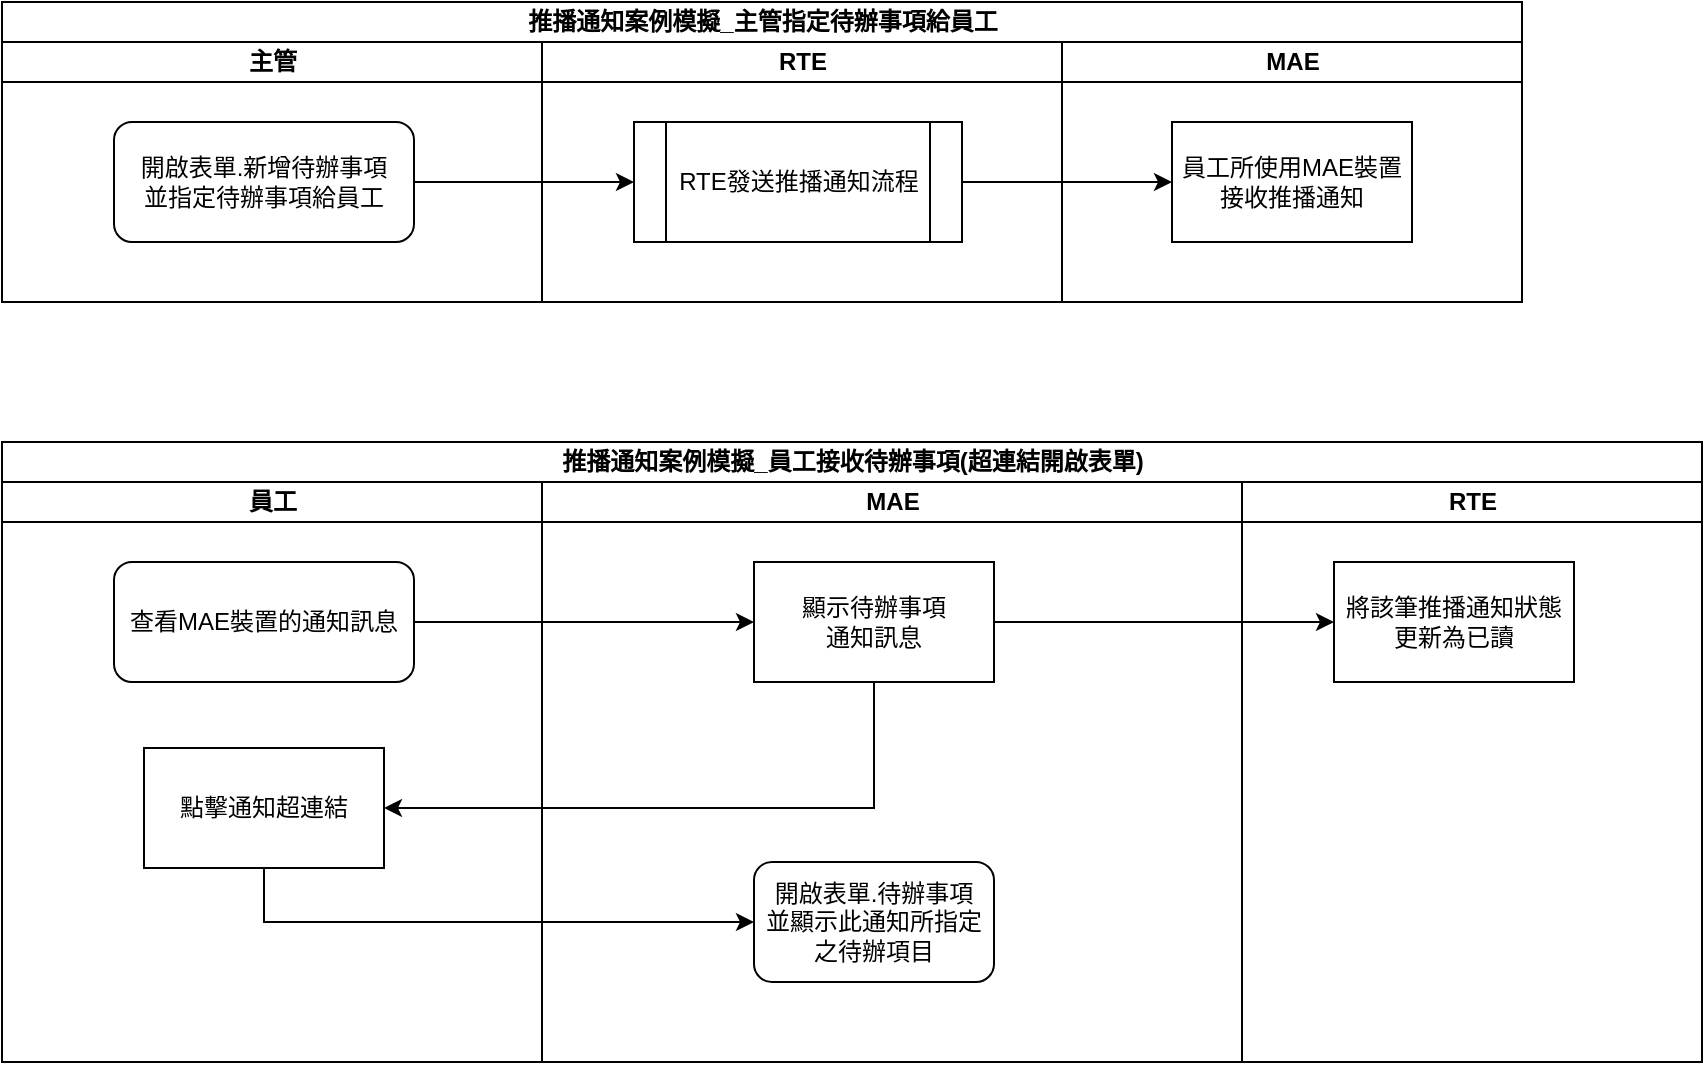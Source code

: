 <mxfile version="13.6.2" type="device" pages="7"><diagram id="EEzMV0Bo0VfmfmxZ6g1N" name="推播通知_超連結開啟表單"><mxGraphModel dx="1422" dy="822" grid="1" gridSize="10" guides="1" tooltips="1" connect="1" arrows="1" fold="1" page="1" pageScale="1" pageWidth="827" pageHeight="1169" math="0" shadow="0"><root><mxCell id="0"/><mxCell id="1" parent="0"/><mxCell id="9Vccdq1HoBGFk6Q61SUu-69" style="edgeStyle=orthogonalEdgeStyle;rounded=0;orthogonalLoop=1;jettySize=auto;html=1;" parent="1" source="9Vccdq1HoBGFk6Q61SUu-66" edge="1"><mxGeometry relative="1" as="geometry"><mxPoint x="720" y="640" as="targetPoint"/></mxGeometry></mxCell><mxCell id="9Vccdq1HoBGFk6Q61SUu-42" value="推播通知案例模擬_員工接收待辦事項(超連結開啟表單)" style="swimlane;html=1;childLayout=stackLayout;resizeParent=1;resizeParentMax=0;startSize=20;" parent="1" vertex="1"><mxGeometry x="54" y="550" width="850" height="310" as="geometry"/></mxCell><mxCell id="9Vccdq1HoBGFk6Q61SUu-43" value="員工" style="swimlane;html=1;startSize=20;" parent="9Vccdq1HoBGFk6Q61SUu-42" vertex="1"><mxGeometry y="20" width="270" height="290" as="geometry"/></mxCell><mxCell id="9Vccdq1HoBGFk6Q61SUu-73" value="點擊通知超連結" style="rounded=0;whiteSpace=wrap;html=1;" parent="9Vccdq1HoBGFk6Q61SUu-43" vertex="1"><mxGeometry x="71" y="133" width="120" height="60" as="geometry"/></mxCell><mxCell id="9Vccdq1HoBGFk6Q61SUu-45" value="查看MAE裝置的通知訊息" style="rounded=1;whiteSpace=wrap;html=1;" parent="9Vccdq1HoBGFk6Q61SUu-43" vertex="1"><mxGeometry x="56" y="40" width="150" height="60" as="geometry"/></mxCell><mxCell id="9Vccdq1HoBGFk6Q61SUu-46" value="MAE" style="swimlane;html=1;startSize=20;" parent="9Vccdq1HoBGFk6Q61SUu-42" vertex="1"><mxGeometry x="270" y="20" width="350" height="290" as="geometry"/></mxCell><mxCell id="9Vccdq1HoBGFk6Q61SUu-77" value="&lt;span&gt;開啟表單.待辦事項&lt;/span&gt;&lt;br&gt;&lt;span&gt;並顯示此通知所指定之待辦項目&lt;/span&gt;" style="rounded=1;whiteSpace=wrap;html=1;" parent="9Vccdq1HoBGFk6Q61SUu-46" vertex="1"><mxGeometry x="106" y="190" width="120" height="60" as="geometry"/></mxCell><mxCell id="9Vccdq1HoBGFk6Q61SUu-66" value="顯示待辦事項&lt;br&gt;通知訊息" style="rounded=0;whiteSpace=wrap;html=1;" parent="9Vccdq1HoBGFk6Q61SUu-46" vertex="1"><mxGeometry x="106" y="40" width="120" height="60" as="geometry"/></mxCell><mxCell id="9Vccdq1HoBGFk6Q61SUu-57" value="RTE" style="swimlane;html=1;startSize=20;" parent="9Vccdq1HoBGFk6Q61SUu-42" vertex="1"><mxGeometry x="620" y="20" width="230" height="290" as="geometry"/></mxCell><mxCell id="9Vccdq1HoBGFk6Q61SUu-70" value="將該筆推播通知狀態更新為已讀" style="rounded=0;whiteSpace=wrap;html=1;" parent="9Vccdq1HoBGFk6Q61SUu-57" vertex="1"><mxGeometry x="46" y="40" width="120" height="60" as="geometry"/></mxCell><mxCell id="9Vccdq1HoBGFk6Q61SUu-59" style="edgeStyle=orthogonalEdgeStyle;rounded=0;orthogonalLoop=1;jettySize=auto;html=1;" parent="9Vccdq1HoBGFk6Q61SUu-42" source="9Vccdq1HoBGFk6Q61SUu-45" target="9Vccdq1HoBGFk6Q61SUu-66" edge="1"><mxGeometry relative="1" as="geometry"><mxPoint x="316" y="90" as="targetPoint"/></mxGeometry></mxCell><mxCell id="9Vccdq1HoBGFk6Q61SUu-74" style="edgeStyle=orthogonalEdgeStyle;rounded=0;orthogonalLoop=1;jettySize=auto;html=1;entryX=1;entryY=0.5;entryDx=0;entryDy=0;exitX=0.5;exitY=1;exitDx=0;exitDy=0;" parent="9Vccdq1HoBGFk6Q61SUu-42" source="9Vccdq1HoBGFk6Q61SUu-66" target="9Vccdq1HoBGFk6Q61SUu-73" edge="1"><mxGeometry relative="1" as="geometry"/></mxCell><mxCell id="9Vccdq1HoBGFk6Q61SUu-78" style="edgeStyle=orthogonalEdgeStyle;rounded=0;orthogonalLoop=1;jettySize=auto;html=1;exitX=0.5;exitY=1;exitDx=0;exitDy=0;" parent="9Vccdq1HoBGFk6Q61SUu-42" source="9Vccdq1HoBGFk6Q61SUu-73" target="9Vccdq1HoBGFk6Q61SUu-77" edge="1"><mxGeometry relative="1" as="geometry"/></mxCell><mxCell id="9Vccdq1HoBGFk6Q61SUu-1" value="推播通知案例模擬_主管指定待辦事項給員工" style="swimlane;html=1;childLayout=stackLayout;resizeParent=1;resizeParentMax=0;startSize=20;" parent="1" vertex="1"><mxGeometry x="54" y="330" width="760" height="150" as="geometry"/></mxCell><mxCell id="9Vccdq1HoBGFk6Q61SUu-2" value="主管" style="swimlane;html=1;startSize=20;" parent="9Vccdq1HoBGFk6Q61SUu-1" vertex="1"><mxGeometry y="20" width="270" height="130" as="geometry"/></mxCell><mxCell id="9Vccdq1HoBGFk6Q61SUu-5" value="開啟表單.新增待辦事項&lt;br&gt;並指定待辦事項給員工" style="rounded=1;whiteSpace=wrap;html=1;" parent="9Vccdq1HoBGFk6Q61SUu-2" vertex="1"><mxGeometry x="56" y="40" width="150" height="60" as="geometry"/></mxCell><mxCell id="9Vccdq1HoBGFk6Q61SUu-3" value="RTE" style="swimlane;html=1;startSize=20;" parent="9Vccdq1HoBGFk6Q61SUu-1" vertex="1"><mxGeometry x="270" y="20" width="260" height="130" as="geometry"/></mxCell><UserObject label="RTE發送推播通知流程" link="data:page/id,B7o4adj30sGgA_aT6V2b" id="Uf3JadR7-Uf-5NYRnlSF-1"><mxCell style="shape=process;whiteSpace=wrap;html=1;backgroundOutline=1;" parent="9Vccdq1HoBGFk6Q61SUu-3" vertex="1"><mxGeometry x="46" y="40" width="164" height="60" as="geometry"/></mxCell></UserObject><mxCell id="9Vccdq1HoBGFk6Q61SUu-4" value="MAE" style="swimlane;html=1;startSize=20;" parent="9Vccdq1HoBGFk6Q61SUu-1" vertex="1"><mxGeometry x="530" y="20" width="230" height="130" as="geometry"/></mxCell><mxCell id="9Vccdq1HoBGFk6Q61SUu-21" value="員工所使用MAE裝置接收推播通知" style="rounded=0;whiteSpace=wrap;html=1;" parent="9Vccdq1HoBGFk6Q61SUu-4" vertex="1"><mxGeometry x="55" y="40" width="120" height="60" as="geometry"/></mxCell><mxCell id="9Vccdq1HoBGFk6Q61SUu-19" style="edgeStyle=orthogonalEdgeStyle;rounded=0;orthogonalLoop=1;jettySize=auto;html=1;entryX=0;entryY=0.5;entryDx=0;entryDy=0;" parent="9Vccdq1HoBGFk6Q61SUu-1" source="9Vccdq1HoBGFk6Q61SUu-5" target="Uf3JadR7-Uf-5NYRnlSF-1" edge="1"><mxGeometry relative="1" as="geometry"><mxPoint x="296" y="90" as="targetPoint"/></mxGeometry></mxCell><mxCell id="Uf3JadR7-Uf-5NYRnlSF-2" style="edgeStyle=orthogonalEdgeStyle;rounded=0;orthogonalLoop=1;jettySize=auto;html=1;" parent="9Vccdq1HoBGFk6Q61SUu-1" source="Uf3JadR7-Uf-5NYRnlSF-1" target="9Vccdq1HoBGFk6Q61SUu-21" edge="1"><mxGeometry relative="1" as="geometry"/></mxCell></root></mxGraphModel></diagram><diagram id="rXHPzWQS8S_e6urnrIRV" name="推播通知_超連結執行按鍵"><mxGraphModel dx="1422" dy="822" grid="1" gridSize="10" guides="1" tooltips="1" connect="1" arrows="1" fold="1" page="1" pageScale="1" pageWidth="827" pageHeight="1169" math="0" shadow="0"><root><mxCell id="LkfbMJyUGn6xdlAkVSp4-0"/><mxCell id="LkfbMJyUGn6xdlAkVSp4-1" parent="LkfbMJyUGn6xdlAkVSp4-0"/><mxCell id="-vCoEUvo40UcsQRXdgwI-20" style="edgeStyle=orthogonalEdgeStyle;rounded=0;orthogonalLoop=1;jettySize=auto;html=1;" edge="1" parent="LkfbMJyUGn6xdlAkVSp4-1" source="-vCoEUvo40UcsQRXdgwI-27"><mxGeometry relative="1" as="geometry"><mxPoint x="720" y="640" as="targetPoint"/></mxGeometry></mxCell><mxCell id="-vCoEUvo40UcsQRXdgwI-21" value="推播通知案例模擬_主管接收員工請假通知(超連結執行功能按鍵)" style="swimlane;html=1;childLayout=stackLayout;resizeParent=1;resizeParentMax=0;startSize=20;" vertex="1" parent="LkfbMJyUGn6xdlAkVSp4-1"><mxGeometry x="54" y="550" width="850" height="310" as="geometry"/></mxCell><mxCell id="-vCoEUvo40UcsQRXdgwI-22" value="主管" style="swimlane;html=1;startSize=20;" vertex="1" parent="-vCoEUvo40UcsQRXdgwI-21"><mxGeometry y="20" width="270" height="290" as="geometry"/></mxCell><mxCell id="-vCoEUvo40UcsQRXdgwI-23" value="點擊通知超連結" style="rounded=0;whiteSpace=wrap;html=1;" vertex="1" parent="-vCoEUvo40UcsQRXdgwI-22"><mxGeometry x="71" y="133" width="120" height="60" as="geometry"/></mxCell><mxCell id="-vCoEUvo40UcsQRXdgwI-24" value="查看MAE裝置的通知訊息" style="rounded=1;whiteSpace=wrap;html=1;" vertex="1" parent="-vCoEUvo40UcsQRXdgwI-22"><mxGeometry x="56" y="40" width="150" height="60" as="geometry"/></mxCell><mxCell id="-vCoEUvo40UcsQRXdgwI-25" value="MAE" style="swimlane;html=1;startSize=20;" vertex="1" parent="-vCoEUvo40UcsQRXdgwI-21"><mxGeometry x="270" y="20" width="350" height="290" as="geometry"/></mxCell><mxCell id="-vCoEUvo40UcsQRXdgwI-26" value="執行功能按鍵.核准" style="rounded=1;whiteSpace=wrap;html=1;" vertex="1" parent="-vCoEUvo40UcsQRXdgwI-25"><mxGeometry x="106" y="190" width="120" height="60" as="geometry"/></mxCell><mxCell id="-vCoEUvo40UcsQRXdgwI-27" value="顯示請假單通知訊息" style="rounded=0;whiteSpace=wrap;html=1;" vertex="1" parent="-vCoEUvo40UcsQRXdgwI-25"><mxGeometry x="106" y="40" width="120" height="60" as="geometry"/></mxCell><mxCell id="-vCoEUvo40UcsQRXdgwI-28" value="RTE" style="swimlane;html=1;startSize=20;" vertex="1" parent="-vCoEUvo40UcsQRXdgwI-21"><mxGeometry x="620" y="20" width="230" height="290" as="geometry"/></mxCell><mxCell id="-vCoEUvo40UcsQRXdgwI-29" value="將該筆推播通知狀態更新為已讀" style="rounded=0;whiteSpace=wrap;html=1;" vertex="1" parent="-vCoEUvo40UcsQRXdgwI-28"><mxGeometry x="46" y="40" width="120" height="60" as="geometry"/></mxCell><mxCell id="-vCoEUvo40UcsQRXdgwI-30" style="edgeStyle=orthogonalEdgeStyle;rounded=0;orthogonalLoop=1;jettySize=auto;html=1;" edge="1" parent="-vCoEUvo40UcsQRXdgwI-21" source="-vCoEUvo40UcsQRXdgwI-24" target="-vCoEUvo40UcsQRXdgwI-27"><mxGeometry relative="1" as="geometry"><mxPoint x="316" y="90" as="targetPoint"/></mxGeometry></mxCell><mxCell id="-vCoEUvo40UcsQRXdgwI-31" style="edgeStyle=orthogonalEdgeStyle;rounded=0;orthogonalLoop=1;jettySize=auto;html=1;entryX=1;entryY=0.5;entryDx=0;entryDy=0;exitX=0.5;exitY=1;exitDx=0;exitDy=0;" edge="1" parent="-vCoEUvo40UcsQRXdgwI-21" source="-vCoEUvo40UcsQRXdgwI-27" target="-vCoEUvo40UcsQRXdgwI-23"><mxGeometry relative="1" as="geometry"/></mxCell><mxCell id="-vCoEUvo40UcsQRXdgwI-32" style="edgeStyle=orthogonalEdgeStyle;rounded=0;orthogonalLoop=1;jettySize=auto;html=1;exitX=0.5;exitY=1;exitDx=0;exitDy=0;" edge="1" parent="-vCoEUvo40UcsQRXdgwI-21" source="-vCoEUvo40UcsQRXdgwI-23" target="-vCoEUvo40UcsQRXdgwI-26"><mxGeometry relative="1" as="geometry"/></mxCell><mxCell id="-vCoEUvo40UcsQRXdgwI-0" value="推播通知案例模擬_員工請假" style="swimlane;html=1;childLayout=stackLayout;resizeParent=1;resizeParentMax=0;startSize=20;" vertex="1" parent="LkfbMJyUGn6xdlAkVSp4-1"><mxGeometry x="54" y="370" width="760" height="140" as="geometry"/></mxCell><mxCell id="-vCoEUvo40UcsQRXdgwI-1" value="員工" style="swimlane;html=1;startSize=20;" vertex="1" parent="-vCoEUvo40UcsQRXdgwI-0"><mxGeometry y="20" width="270" height="120" as="geometry"/></mxCell><mxCell id="-vCoEUvo40UcsQRXdgwI-3" value="開啟表單.請假單&lt;br&gt;新增請假紀錄並&lt;br&gt;送出申請" style="rounded=1;whiteSpace=wrap;html=1;" vertex="1" parent="-vCoEUvo40UcsQRXdgwI-1"><mxGeometry x="56" y="40" width="150" height="60" as="geometry"/></mxCell><mxCell id="-vCoEUvo40UcsQRXdgwI-4" value="RTE" style="swimlane;html=1;startSize=20;" vertex="1" parent="-vCoEUvo40UcsQRXdgwI-0"><mxGeometry x="270" y="20" width="260" height="120" as="geometry"/></mxCell><UserObject label="RTE發送推播通知流程" link="data:page/id,B7o4adj30sGgA_aT6V2b" id="xIbhaTinxFlCt50wqyiA-0"><mxCell style="shape=process;whiteSpace=wrap;html=1;backgroundOutline=1;" vertex="1" parent="-vCoEUvo40UcsQRXdgwI-4"><mxGeometry x="46" y="40" width="164" height="60" as="geometry"/></mxCell></UserObject><mxCell id="-vCoEUvo40UcsQRXdgwI-13" value="MAE" style="swimlane;html=1;startSize=20;" vertex="1" parent="-vCoEUvo40UcsQRXdgwI-0"><mxGeometry x="530" y="20" width="230" height="120" as="geometry"/></mxCell><mxCell id="-vCoEUvo40UcsQRXdgwI-14" value="主管所使用MAE裝置接收推播通知" style="rounded=0;whiteSpace=wrap;html=1;" vertex="1" parent="-vCoEUvo40UcsQRXdgwI-13"><mxGeometry x="55" y="40" width="120" height="60" as="geometry"/></mxCell><mxCell id="-vCoEUvo40UcsQRXdgwI-15" style="edgeStyle=orthogonalEdgeStyle;rounded=0;orthogonalLoop=1;jettySize=auto;html=1;" edge="1" parent="-vCoEUvo40UcsQRXdgwI-0" source="-vCoEUvo40UcsQRXdgwI-3" target="xIbhaTinxFlCt50wqyiA-0"><mxGeometry relative="1" as="geometry"><mxPoint x="316" y="90" as="targetPoint"/></mxGeometry></mxCell><mxCell id="xIbhaTinxFlCt50wqyiA-1" style="edgeStyle=orthogonalEdgeStyle;rounded=0;orthogonalLoop=1;jettySize=auto;html=1;" edge="1" parent="-vCoEUvo40UcsQRXdgwI-0" source="xIbhaTinxFlCt50wqyiA-0" target="-vCoEUvo40UcsQRXdgwI-14"><mxGeometry relative="1" as="geometry"/></mxCell></root></mxGraphModel></diagram><diagram id="qnajDHdUqdBIJ-_ZafWs" name="推播通知_超連結開啟Google行事曆"><mxGraphModel dx="1422" dy="822" grid="1" gridSize="10" guides="1" tooltips="1" connect="1" arrows="1" fold="1" page="1" pageScale="1" pageWidth="827" pageHeight="1169" math="0" shadow="0"><root><mxCell id="WJw0TeEznwUzC9rT0jLB-0"/><mxCell id="WJw0TeEznwUzC9rT0jLB-1" parent="WJw0TeEznwUzC9rT0jLB-0"/><mxCell id="CDe-iOZUtXQldW7hekJY-20" style="edgeStyle=orthogonalEdgeStyle;rounded=0;orthogonalLoop=1;jettySize=auto;html=1;" edge="1" parent="WJw0TeEznwUzC9rT0jLB-1" source="CDe-iOZUtXQldW7hekJY-27"><mxGeometry relative="1" as="geometry"><mxPoint x="720" y="540" as="targetPoint"/></mxGeometry></mxCell><mxCell id="CDe-iOZUtXQldW7hekJY-21" value="推播通知案例模擬_與會人員接收會議通知(超連結開啟Google行事曆)" style="swimlane;html=1;childLayout=stackLayout;resizeParent=1;resizeParentMax=0;startSize=20;" vertex="1" parent="WJw0TeEznwUzC9rT0jLB-1"><mxGeometry x="54" y="450" width="850" height="380" as="geometry"/></mxCell><mxCell id="CDe-iOZUtXQldW7hekJY-22" value="員工" style="swimlane;html=1;startSize=20;" vertex="1" parent="CDe-iOZUtXQldW7hekJY-21"><mxGeometry y="20" width="270" height="360" as="geometry"/></mxCell><mxCell id="CDe-iOZUtXQldW7hekJY-23" value="點擊通知超連結" style="rounded=0;whiteSpace=wrap;html=1;" vertex="1" parent="CDe-iOZUtXQldW7hekJY-22"><mxGeometry x="71" y="133" width="120" height="60" as="geometry"/></mxCell><mxCell id="CDe-iOZUtXQldW7hekJY-24" value="查看MAE裝置的通知訊息" style="rounded=1;whiteSpace=wrap;html=1;" vertex="1" parent="CDe-iOZUtXQldW7hekJY-22"><mxGeometry x="56" y="40" width="150" height="60" as="geometry"/></mxCell><mxCell id="CDe-iOZUtXQldW7hekJY-26" value="&lt;span&gt;確認會議資訊後加入至Google行事曆&lt;/span&gt;" style="rounded=1;whiteSpace=wrap;html=1;" vertex="1" parent="CDe-iOZUtXQldW7hekJY-22"><mxGeometry x="66" y="260" width="120" height="60" as="geometry"/></mxCell><mxCell id="CDe-iOZUtXQldW7hekJY-25" value="MAE" style="swimlane;html=1;startSize=20;" vertex="1" parent="CDe-iOZUtXQldW7hekJY-21"><mxGeometry x="270" y="20" width="350" height="360" as="geometry"/></mxCell><mxCell id="CDe-iOZUtXQldW7hekJY-33" value="以瀏覽器開啟&lt;br&gt;Google行事曆&lt;br&gt;並顯示會議資訊" style="rounded=0;whiteSpace=wrap;html=1;" vertex="1" parent="CDe-iOZUtXQldW7hekJY-25"><mxGeometry x="106" y="200" width="120" height="60" as="geometry"/></mxCell><mxCell id="CDe-iOZUtXQldW7hekJY-27" value="顯示會議資訊&lt;br&gt;通知訊息" style="rounded=0;whiteSpace=wrap;html=1;" vertex="1" parent="CDe-iOZUtXQldW7hekJY-25"><mxGeometry x="106" y="40" width="120" height="60" as="geometry"/></mxCell><mxCell id="CDe-iOZUtXQldW7hekJY-28" value="RTE" style="swimlane;html=1;startSize=20;" vertex="1" parent="CDe-iOZUtXQldW7hekJY-21"><mxGeometry x="620" y="20" width="230" height="360" as="geometry"/></mxCell><mxCell id="CDe-iOZUtXQldW7hekJY-29" value="將該筆推播通知狀態更新為已讀" style="rounded=0;whiteSpace=wrap;html=1;" vertex="1" parent="CDe-iOZUtXQldW7hekJY-28"><mxGeometry x="46" y="40" width="120" height="60" as="geometry"/></mxCell><mxCell id="CDe-iOZUtXQldW7hekJY-30" style="edgeStyle=orthogonalEdgeStyle;rounded=0;orthogonalLoop=1;jettySize=auto;html=1;" edge="1" parent="CDe-iOZUtXQldW7hekJY-21" source="CDe-iOZUtXQldW7hekJY-24" target="CDe-iOZUtXQldW7hekJY-27"><mxGeometry relative="1" as="geometry"><mxPoint x="316" y="90" as="targetPoint"/></mxGeometry></mxCell><mxCell id="CDe-iOZUtXQldW7hekJY-31" style="edgeStyle=orthogonalEdgeStyle;rounded=0;orthogonalLoop=1;jettySize=auto;html=1;entryX=1;entryY=0.5;entryDx=0;entryDy=0;exitX=0.5;exitY=1;exitDx=0;exitDy=0;" edge="1" parent="CDe-iOZUtXQldW7hekJY-21" source="CDe-iOZUtXQldW7hekJY-27" target="CDe-iOZUtXQldW7hekJY-23"><mxGeometry relative="1" as="geometry"/></mxCell><mxCell id="jkp2zZT5ubdLpajVIq0--0" style="edgeStyle=orthogonalEdgeStyle;rounded=0;orthogonalLoop=1;jettySize=auto;html=1;entryX=0;entryY=0.5;entryDx=0;entryDy=0;exitX=0.5;exitY=1;exitDx=0;exitDy=0;" edge="1" parent="CDe-iOZUtXQldW7hekJY-21" source="CDe-iOZUtXQldW7hekJY-23" target="CDe-iOZUtXQldW7hekJY-33"><mxGeometry relative="1" as="geometry"/></mxCell><mxCell id="jkp2zZT5ubdLpajVIq0--1" style="edgeStyle=orthogonalEdgeStyle;rounded=0;orthogonalLoop=1;jettySize=auto;html=1;entryX=1;entryY=0.5;entryDx=0;entryDy=0;exitX=0.5;exitY=1;exitDx=0;exitDy=0;" edge="1" parent="CDe-iOZUtXQldW7hekJY-21" source="CDe-iOZUtXQldW7hekJY-33" target="CDe-iOZUtXQldW7hekJY-26"><mxGeometry relative="1" as="geometry"/></mxCell><mxCell id="CDe-iOZUtXQldW7hekJY-0" value="推播通知案例模擬_主管發起會議" style="swimlane;html=1;childLayout=stackLayout;resizeParent=1;resizeParentMax=0;startSize=20;" vertex="1" parent="WJw0TeEznwUzC9rT0jLB-1"><mxGeometry x="54" y="280" width="850" height="140" as="geometry"/></mxCell><mxCell id="CDe-iOZUtXQldW7hekJY-1" value="主管" style="swimlane;html=1;startSize=20;" vertex="1" parent="CDe-iOZUtXQldW7hekJY-0"><mxGeometry y="20" width="270" height="120" as="geometry"/></mxCell><mxCell id="CDe-iOZUtXQldW7hekJY-3" value="開啟表單.專案會議管理&lt;br&gt;並新增會議資訊" style="rounded=1;whiteSpace=wrap;html=1;" vertex="1" parent="CDe-iOZUtXQldW7hekJY-1"><mxGeometry x="56" y="40" width="150" height="60" as="geometry"/></mxCell><mxCell id="CDe-iOZUtXQldW7hekJY-4" value="RTE" style="swimlane;html=1;startSize=20;" vertex="1" parent="CDe-iOZUtXQldW7hekJY-0"><mxGeometry x="270" y="20" width="350" height="120" as="geometry"/></mxCell><UserObject label="RTE發送推播通知流程" link="data:page/id,B7o4adj30sGgA_aT6V2b" id="mzfY3dfEibPVDXRL6bhz-0"><mxCell style="shape=process;whiteSpace=wrap;html=1;backgroundOutline=1;" vertex="1" parent="CDe-iOZUtXQldW7hekJY-4"><mxGeometry x="73" y="40" width="164" height="60" as="geometry"/></mxCell></UserObject><mxCell id="CDe-iOZUtXQldW7hekJY-13" value="MAE" style="swimlane;html=1;startSize=20;" vertex="1" parent="CDe-iOZUtXQldW7hekJY-0"><mxGeometry x="620" y="20" width="230" height="120" as="geometry"/></mxCell><mxCell id="CDe-iOZUtXQldW7hekJY-14" value="與會人員所使用MAE裝置接收推播通知" style="rounded=0;whiteSpace=wrap;html=1;" vertex="1" parent="CDe-iOZUtXQldW7hekJY-13"><mxGeometry x="55" y="40" width="120" height="60" as="geometry"/></mxCell><mxCell id="CDe-iOZUtXQldW7hekJY-15" style="edgeStyle=orthogonalEdgeStyle;rounded=0;orthogonalLoop=1;jettySize=auto;html=1;entryX=0;entryY=0.5;entryDx=0;entryDy=0;" edge="1" parent="CDe-iOZUtXQldW7hekJY-0" source="CDe-iOZUtXQldW7hekJY-3" target="mzfY3dfEibPVDXRL6bhz-0"><mxGeometry relative="1" as="geometry"><mxPoint x="316" y="90" as="targetPoint"/></mxGeometry></mxCell><mxCell id="CDe-iOZUtXQldW7hekJY-16" style="edgeStyle=orthogonalEdgeStyle;rounded=0;orthogonalLoop=1;jettySize=auto;html=1;entryX=0;entryY=0.5;entryDx=0;entryDy=0;exitX=1;exitY=0.5;exitDx=0;exitDy=0;" edge="1" parent="CDe-iOZUtXQldW7hekJY-0" source="mzfY3dfEibPVDXRL6bhz-0" target="CDe-iOZUtXQldW7hekJY-14"><mxGeometry relative="1" as="geometry"><mxPoint x="596" y="90" as="sourcePoint"/></mxGeometry></mxCell></root></mxGraphModel></diagram><diagram id="O_RAXZ9B-jLR4NJBqxZR" name="推播通知_超連結開啟網址"><mxGraphModel dx="1422" dy="822" grid="1" gridSize="10" guides="1" tooltips="1" connect="1" arrows="1" fold="1" page="1" pageScale="1" pageWidth="827" pageHeight="1169" math="0" shadow="0"><root><mxCell id="_j9S-YLy2tYpRThb14zd-0"/><mxCell id="_j9S-YLy2tYpRThb14zd-1" parent="_j9S-YLy2tYpRThb14zd-0"/><mxCell id="_j9S-YLy2tYpRThb14zd-22" style="edgeStyle=orthogonalEdgeStyle;rounded=0;orthogonalLoop=1;jettySize=auto;html=1;" edge="1" parent="_j9S-YLy2tYpRThb14zd-1" source="_j9S-YLy2tYpRThb14zd-30"><mxGeometry relative="1" as="geometry"><mxPoint x="720" y="640" as="targetPoint"/></mxGeometry></mxCell><mxCell id="_j9S-YLy2tYpRThb14zd-23" value="推播通知案例模擬_與會人員接收會議通知(超連結開啟Google行事曆)" style="swimlane;html=1;childLayout=stackLayout;resizeParent=1;resizeParentMax=0;startSize=20;" vertex="1" parent="_j9S-YLy2tYpRThb14zd-1"><mxGeometry x="54" y="550" width="850" height="320" as="geometry"/></mxCell><mxCell id="_j9S-YLy2tYpRThb14zd-24" value="訂閱者" style="swimlane;html=1;startSize=20;" vertex="1" parent="_j9S-YLy2tYpRThb14zd-23"><mxGeometry y="20" width="270" height="300" as="geometry"/></mxCell><mxCell id="_j9S-YLy2tYpRThb14zd-25" value="點擊通知超連結" style="rounded=0;whiteSpace=wrap;html=1;" vertex="1" parent="_j9S-YLy2tYpRThb14zd-24"><mxGeometry x="71" y="133" width="120" height="60" as="geometry"/></mxCell><mxCell id="_j9S-YLy2tYpRThb14zd-26" value="查看MAE裝置的通知訊息" style="rounded=1;whiteSpace=wrap;html=1;" vertex="1" parent="_j9S-YLy2tYpRThb14zd-24"><mxGeometry x="56" y="40" width="150" height="60" as="geometry"/></mxCell><mxCell id="_j9S-YLy2tYpRThb14zd-28" value="MAE" style="swimlane;html=1;startSize=20;" vertex="1" parent="_j9S-YLy2tYpRThb14zd-23"><mxGeometry x="270" y="20" width="350" height="300" as="geometry"/></mxCell><mxCell id="_j9S-YLy2tYpRThb14zd-29" value="以瀏覽器開啟&lt;br&gt;電子報網站" style="rounded=1;whiteSpace=wrap;html=1;" vertex="1" parent="_j9S-YLy2tYpRThb14zd-28"><mxGeometry x="106" y="220" width="120" height="60" as="geometry"/></mxCell><mxCell id="_j9S-YLy2tYpRThb14zd-30" value="顯示會議資訊&lt;br&gt;通知訊息" style="rounded=0;whiteSpace=wrap;html=1;" vertex="1" parent="_j9S-YLy2tYpRThb14zd-28"><mxGeometry x="106" y="40" width="120" height="60" as="geometry"/></mxCell><mxCell id="_j9S-YLy2tYpRThb14zd-31" value="RTE" style="swimlane;html=1;startSize=20;" vertex="1" parent="_j9S-YLy2tYpRThb14zd-23"><mxGeometry x="620" y="20" width="230" height="300" as="geometry"/></mxCell><mxCell id="_j9S-YLy2tYpRThb14zd-32" value="將該筆推播通知狀態更新為已讀" style="rounded=0;whiteSpace=wrap;html=1;" vertex="1" parent="_j9S-YLy2tYpRThb14zd-31"><mxGeometry x="45" y="40" width="120" height="60" as="geometry"/></mxCell><mxCell id="_j9S-YLy2tYpRThb14zd-33" style="edgeStyle=orthogonalEdgeStyle;rounded=0;orthogonalLoop=1;jettySize=auto;html=1;" edge="1" parent="_j9S-YLy2tYpRThb14zd-23" source="_j9S-YLy2tYpRThb14zd-26" target="_j9S-YLy2tYpRThb14zd-30"><mxGeometry relative="1" as="geometry"><mxPoint x="316" y="90" as="targetPoint"/></mxGeometry></mxCell><mxCell id="_j9S-YLy2tYpRThb14zd-34" style="edgeStyle=orthogonalEdgeStyle;rounded=0;orthogonalLoop=1;jettySize=auto;html=1;entryX=1;entryY=0.5;entryDx=0;entryDy=0;exitX=0.5;exitY=1;exitDx=0;exitDy=0;" edge="1" parent="_j9S-YLy2tYpRThb14zd-23" source="_j9S-YLy2tYpRThb14zd-30" target="_j9S-YLy2tYpRThb14zd-25"><mxGeometry relative="1" as="geometry"/></mxCell><mxCell id="s1euYNzLIeqYgWJHVWKE-0" style="edgeStyle=orthogonalEdgeStyle;rounded=0;orthogonalLoop=1;jettySize=auto;html=1;entryX=0;entryY=0.5;entryDx=0;entryDy=0;exitX=0.5;exitY=1;exitDx=0;exitDy=0;" edge="1" parent="_j9S-YLy2tYpRThb14zd-23" source="_j9S-YLy2tYpRThb14zd-25" target="_j9S-YLy2tYpRThb14zd-29"><mxGeometry relative="1" as="geometry"/></mxCell><mxCell id="_j9S-YLy2tYpRThb14zd-2" value="推播通知案例模擬_每日排程發送電子報" style="swimlane;html=1;childLayout=stackLayout;resizeParent=1;resizeParentMax=0;startSize=20;" vertex="1" parent="_j9S-YLy2tYpRThb14zd-1"><mxGeometry x="54" y="350" width="700" height="150" as="geometry"/></mxCell><mxCell id="_j9S-YLy2tYpRThb14zd-6" value="RTE" style="swimlane;html=1;startSize=20;" vertex="1" parent="_j9S-YLy2tYpRThb14zd-2"><mxGeometry y="20" width="470" height="130" as="geometry"/></mxCell><mxCell id="9VNRrjKhWPcx0KAVk8II-1" style="edgeStyle=orthogonalEdgeStyle;rounded=0;orthogonalLoop=1;jettySize=auto;html=1;entryX=0;entryY=0.5;entryDx=0;entryDy=0;" edge="1" parent="_j9S-YLy2tYpRThb14zd-6" source="9VNRrjKhWPcx0KAVk8II-0" target="a8OYAg31WzStiM6czuRX-0"><mxGeometry relative="1" as="geometry"><mxPoint x="256" y="70" as="targetPoint"/></mxGeometry></mxCell><mxCell id="9VNRrjKhWPcx0KAVk8II-0" value="每日排程啟動&lt;br&gt;發送電子報" style="rounded=1;whiteSpace=wrap;html=1;" vertex="1" parent="_j9S-YLy2tYpRThb14zd-6"><mxGeometry x="46" y="40" width="120" height="60" as="geometry"/></mxCell><UserObject label="RTE發送推播通知流程" link="data:page/id,B7o4adj30sGgA_aT6V2b" id="a8OYAg31WzStiM6czuRX-0"><mxCell style="shape=process;whiteSpace=wrap;html=1;backgroundOutline=1;" vertex="1" parent="_j9S-YLy2tYpRThb14zd-6"><mxGeometry x="253" y="40" width="164" height="60" as="geometry"/></mxCell></UserObject><mxCell id="_j9S-YLy2tYpRThb14zd-15" value="MAE" style="swimlane;html=1;startSize=20;" vertex="1" parent="_j9S-YLy2tYpRThb14zd-2"><mxGeometry x="470" y="20" width="230" height="130" as="geometry"/></mxCell><mxCell id="_j9S-YLy2tYpRThb14zd-16" value="訂閱者所使用MAE裝置接收推播通知" style="rounded=0;whiteSpace=wrap;html=1;" vertex="1" parent="_j9S-YLy2tYpRThb14zd-15"><mxGeometry x="55" y="40" width="120" height="60" as="geometry"/></mxCell><mxCell id="a8OYAg31WzStiM6czuRX-1" style="edgeStyle=orthogonalEdgeStyle;rounded=0;orthogonalLoop=1;jettySize=auto;html=1;" edge="1" parent="_j9S-YLy2tYpRThb14zd-2" source="a8OYAg31WzStiM6czuRX-0" target="_j9S-YLy2tYpRThb14zd-16"><mxGeometry relative="1" as="geometry"/></mxCell></root></mxGraphModel></diagram><diagram id="B7o4adj30sGgA_aT6V2b" name="RTE發送推播通知流程"><mxGraphModel dx="2249" dy="822" grid="1" gridSize="10" guides="1" tooltips="1" connect="1" arrows="1" fold="1" page="1" pageScale="1" pageWidth="827" pageHeight="1169" math="0" shadow="0"><root><mxCell id="72pfay8DFpbEoHlBW3T1-0"/><mxCell id="72pfay8DFpbEoHlBW3T1-1" parent="72pfay8DFpbEoHlBW3T1-0"/><mxCell id="MQ-e48xIszoJYVeVkQg7-3" style="edgeStyle=orthogonalEdgeStyle;rounded=0;orthogonalLoop=1;jettySize=auto;html=1;" edge="1" parent="72pfay8DFpbEoHlBW3T1-1" source="MQ-e48xIszoJYVeVkQg7-0" target="92841AevuPGJzLCgeFwE-4"><mxGeometry relative="1" as="geometry"/></mxCell><mxCell id="MQ-e48xIszoJYVeVkQg7-0" value="&lt;span&gt;依通知對象清單&lt;/span&gt;&lt;br&gt;&lt;span&gt;取得通知對象&lt;/span&gt;&lt;br&gt;&lt;span&gt;的MAE裝置&lt;/span&gt;" style="rounded=0;whiteSpace=wrap;html=1;" vertex="1" parent="72pfay8DFpbEoHlBW3T1-1"><mxGeometry x="390" y="590" width="120" height="60" as="geometry"/></mxCell><mxCell id="cvL1O_PRGn6TNGheM-Ho-1" style="edgeStyle=orthogonalEdgeStyle;rounded=0;orthogonalLoop=1;jettySize=auto;html=1;entryX=1;entryY=0.5;entryDx=0;entryDy=0;" parent="72pfay8DFpbEoHlBW3T1-1" source="92841AevuPGJzLCgeFwE-1" target="cvL1O_PRGn6TNGheM-Ho-0" edge="1"><mxGeometry relative="1" as="geometry"/></mxCell><mxCell id="92841AevuPGJzLCgeFwE-1" value="取得推播內容" style="whiteSpace=wrap;html=1;" parent="72pfay8DFpbEoHlBW3T1-1" vertex="1"><mxGeometry x="390" y="220" width="120" height="60" as="geometry"/></mxCell><mxCell id="92841AevuPGJzLCgeFwE-14" style="edgeStyle=orthogonalEdgeStyle;rounded=0;orthogonalLoop=1;jettySize=auto;html=1;" parent="72pfay8DFpbEoHlBW3T1-1" source="92841AevuPGJzLCgeFwE-4" target="92841AevuPGJzLCgeFwE-5" edge="1"><mxGeometry relative="1" as="geometry"/></mxCell><mxCell id="92841AevuPGJzLCgeFwE-19" style="edgeStyle=orthogonalEdgeStyle;rounded=0;orthogonalLoop=1;jettySize=auto;html=1;entryX=0.5;entryY=0;entryDx=0;entryDy=0;" parent="72pfay8DFpbEoHlBW3T1-1" source="92841AevuPGJzLCgeFwE-4" target="Ol0o1t8dcKmNGEsKltr6-0" edge="1"><mxGeometry relative="1" as="geometry"><mxPoint x="440" y="825" as="targetPoint"/></mxGeometry></mxCell><mxCell id="92841AevuPGJzLCgeFwE-4" value="&lt;span&gt;若&lt;/span&gt;&lt;span&gt;禁止發送推播通知&lt;br&gt;給&lt;/span&gt;通知對象裝置&lt;span&gt;&lt;br&gt;&lt;/span&gt;" style="rhombus;whiteSpace=wrap;html=1;" parent="72pfay8DFpbEoHlBW3T1-1" vertex="1"><mxGeometry x="385" y="665" width="130" height="110" as="geometry"/></mxCell><mxCell id="92841AevuPGJzLCgeFwE-26" style="edgeStyle=orthogonalEdgeStyle;rounded=0;orthogonalLoop=1;jettySize=auto;html=1;entryX=0.5;entryY=0;entryDx=0;entryDy=0;exitX=0;exitY=0.5;exitDx=0;exitDy=0;" parent="72pfay8DFpbEoHlBW3T1-1" source="92841AevuPGJzLCgeFwE-5" target="w6H4CizlImZW5l-IV9Iq-8" edge="1"><mxGeometry relative="1" as="geometry"/></mxCell><mxCell id="92841AevuPGJzLCgeFwE-5" value="新增推播通知&lt;br&gt;失敗紀錄" style="whiteSpace=wrap;html=1;" parent="72pfay8DFpbEoHlBW3T1-1" vertex="1"><mxGeometry x="220" y="815" width="120" height="60" as="geometry"/></mxCell><mxCell id="92841AevuPGJzLCgeFwE-18" style="edgeStyle=orthogonalEdgeStyle;rounded=0;orthogonalLoop=1;jettySize=auto;html=1;entryX=0.5;entryY=1;entryDx=0;entryDy=0;" parent="72pfay8DFpbEoHlBW3T1-1" source="92841AevuPGJzLCgeFwE-6" target="92841AevuPGJzLCgeFwE-5" edge="1"><mxGeometry relative="1" as="geometry"/></mxCell><mxCell id="92841AevuPGJzLCgeFwE-29" value="No" style="edgeLabel;html=1;align=center;verticalAlign=middle;resizable=0;points=[];" parent="92841AevuPGJzLCgeFwE-18" vertex="1" connectable="0"><mxGeometry x="-0.416" relative="1" as="geometry"><mxPoint as="offset"/></mxGeometry></mxCell><mxCell id="92841AevuPGJzLCgeFwE-25" style="edgeStyle=orthogonalEdgeStyle;rounded=0;orthogonalLoop=1;jettySize=auto;html=1;entryX=0.5;entryY=0;entryDx=0;entryDy=0;" parent="72pfay8DFpbEoHlBW3T1-1" source="92841AevuPGJzLCgeFwE-6" target="92841AevuPGJzLCgeFwE-24" edge="1"><mxGeometry relative="1" as="geometry"/></mxCell><mxCell id="92841AevuPGJzLCgeFwE-6" value="發送成功否" style="rhombus;whiteSpace=wrap;html=1;" parent="72pfay8DFpbEoHlBW3T1-1" vertex="1"><mxGeometry x="375" y="930" width="130" height="110" as="geometry"/></mxCell><mxCell id="IOeSwoRHkqEo-jwiqGy9-9" style="edgeStyle=orthogonalEdgeStyle;rounded=0;orthogonalLoop=1;jettySize=auto;html=1;" parent="72pfay8DFpbEoHlBW3T1-1" source="92841AevuPGJzLCgeFwE-16" target="IOeSwoRHkqEo-jwiqGy9-5" edge="1"><mxGeometry relative="1" as="geometry"/></mxCell><mxCell id="92841AevuPGJzLCgeFwE-16" value="啟動推播通知" style="rounded=1;whiteSpace=wrap;html=1;" parent="72pfay8DFpbEoHlBW3T1-1" vertex="1"><mxGeometry x="390" y="10" width="120" height="60" as="geometry"/></mxCell><mxCell id="92841AevuPGJzLCgeFwE-21" style="edgeStyle=orthogonalEdgeStyle;rounded=0;orthogonalLoop=1;jettySize=auto;html=1;entryX=1;entryY=0.5;entryDx=0;entryDy=0;exitX=1;exitY=0.5;exitDx=0;exitDy=0;" parent="72pfay8DFpbEoHlBW3T1-1" source="92841AevuPGJzLCgeFwE-20" edge="1"><mxGeometry relative="1" as="geometry"><mxPoint x="510" y="250" as="targetPoint"/><Array as="points"><mxPoint x="530" y="1295"/><mxPoint x="530" y="250"/></Array></mxGeometry></mxCell><mxCell id="92841AevuPGJzLCgeFwE-28" value="No" style="edgeLabel;html=1;align=center;verticalAlign=middle;resizable=0;points=[];" parent="92841AevuPGJzLCgeFwE-21" vertex="1" connectable="0"><mxGeometry x="0.098" y="-3" relative="1" as="geometry"><mxPoint x="-233" y="448" as="offset"/></mxGeometry></mxCell><mxCell id="s2GzVkLpuIQD4PsXnyuN-1" style="edgeStyle=orthogonalEdgeStyle;rounded=0;orthogonalLoop=1;jettySize=auto;html=1;entryX=0.5;entryY=0;entryDx=0;entryDy=0;" parent="72pfay8DFpbEoHlBW3T1-1" source="92841AevuPGJzLCgeFwE-20" target="s2GzVkLpuIQD4PsXnyuN-0" edge="1"><mxGeometry relative="1" as="geometry"/></mxCell><mxCell id="92841AevuPGJzLCgeFwE-20" value="推知對象清單&lt;br&gt;發送完畢" style="rhombus;whiteSpace=wrap;html=1;" parent="72pfay8DFpbEoHlBW3T1-1" vertex="1"><mxGeometry x="130" y="1240" width="130" height="110" as="geometry"/></mxCell><mxCell id="w6H4CizlImZW5l-IV9Iq-10" style="edgeStyle=orthogonalEdgeStyle;rounded=0;orthogonalLoop=1;jettySize=auto;html=1;" parent="72pfay8DFpbEoHlBW3T1-1" source="92841AevuPGJzLCgeFwE-24" target="w6H4CizlImZW5l-IV9Iq-8" edge="1"><mxGeometry relative="1" as="geometry"/></mxCell><mxCell id="92841AevuPGJzLCgeFwE-24" value="新增推播通知&lt;br&gt;成功紀錄" style="whiteSpace=wrap;html=1;" parent="72pfay8DFpbEoHlBW3T1-1" vertex="1"><mxGeometry x="380" y="1089" width="120" height="60" as="geometry"/></mxCell><mxCell id="s2GzVkLpuIQD4PsXnyuN-0" value="結束推播通知" style="rounded=1;whiteSpace=wrap;html=1;" parent="72pfay8DFpbEoHlBW3T1-1" vertex="1"><mxGeometry x="135" y="1396" width="120" height="60" as="geometry"/></mxCell><mxCell id="OuFTm82-nlCHLFcI9rHr-0" value="Yes" style="edgeLabel;html=1;align=center;verticalAlign=middle;resizable=0;points=[];" parent="72pfay8DFpbEoHlBW3T1-1" vertex="1" connectable="0"><mxGeometry x="538" y="905" as="geometry"><mxPoint x="-103" y="165" as="offset"/></mxGeometry></mxCell><mxCell id="OuFTm82-nlCHLFcI9rHr-1" value="Yes" style="edgeLabel;html=1;align=center;verticalAlign=middle;resizable=0;points=[];" parent="72pfay8DFpbEoHlBW3T1-1" vertex="1" connectable="0"><mxGeometry x="290" y="970" as="geometry"><mxPoint x="-103" y="400" as="offset"/></mxGeometry></mxCell><mxCell id="OuFTm82-nlCHLFcI9rHr-2" value="No" style="edgeLabel;html=1;align=center;verticalAlign=middle;resizable=0;points=[];" parent="72pfay8DFpbEoHlBW3T1-1" vertex="1" connectable="0"><mxGeometry x="538" y="775" as="geometry"><mxPoint x="-100" y="22" as="offset"/></mxGeometry></mxCell><mxCell id="OuFTm82-nlCHLFcI9rHr-3" value="Yes" style="edgeLabel;html=1;align=center;verticalAlign=middle;resizable=0;points=[];" parent="72pfay8DFpbEoHlBW3T1-1" vertex="1" connectable="0"><mxGeometry x="505" y="770" as="geometry"><mxPoint x="-190" y="-61" as="offset"/></mxGeometry></mxCell><mxCell id="w6H4CizlImZW5l-IV9Iq-9" style="edgeStyle=orthogonalEdgeStyle;rounded=0;orthogonalLoop=1;jettySize=auto;html=1;" parent="72pfay8DFpbEoHlBW3T1-1" source="Ol0o1t8dcKmNGEsKltr6-0" target="92841AevuPGJzLCgeFwE-6" edge="1"><mxGeometry relative="1" as="geometry"/></mxCell><mxCell id="Ol0o1t8dcKmNGEsKltr6-0" value="發送推播通知" style="whiteSpace=wrap;html=1;" parent="72pfay8DFpbEoHlBW3T1-1" vertex="1"><mxGeometry x="380" y="815" width="120" height="60" as="geometry"/></mxCell><mxCell id="ktG5Cm5NFcg_EKC_hO11-1" style="edgeStyle=orthogonalEdgeStyle;rounded=0;orthogonalLoop=1;jettySize=auto;html=1;" parent="72pfay8DFpbEoHlBW3T1-1" source="w6H4CizlImZW5l-IV9Iq-0" target="ktG5Cm5NFcg_EKC_hO11-0" edge="1"><mxGeometry relative="1" as="geometry"/></mxCell><mxCell id="w6H4CizlImZW5l-IV9Iq-0" value="取得推播內容&lt;br&gt;連結資訊" style="whiteSpace=wrap;html=1;" parent="72pfay8DFpbEoHlBW3T1-1" vertex="1"><mxGeometry x="390" y="320" width="120" height="60" as="geometry"/></mxCell><mxCell id="w6H4CizlImZW5l-IV9Iq-5" style="edgeStyle=orthogonalEdgeStyle;rounded=0;orthogonalLoop=1;jettySize=auto;html=1;entryX=1;entryY=0.5;entryDx=0;entryDy=0;" parent="72pfay8DFpbEoHlBW3T1-1" source="w6H4CizlImZW5l-IV9Iq-3" target="w6H4CizlImZW5l-IV9Iq-4" edge="1"><mxGeometry relative="1" as="geometry"/></mxCell><mxCell id="w6H4CizlImZW5l-IV9Iq-7" style="edgeStyle=orthogonalEdgeStyle;rounded=0;orthogonalLoop=1;jettySize=auto;html=1;" parent="72pfay8DFpbEoHlBW3T1-1" source="w6H4CizlImZW5l-IV9Iq-3" edge="1"><mxGeometry relative="1" as="geometry"><mxPoint x="450" y="590" as="targetPoint"/><Array as="points"><mxPoint x="135" y="560"/><mxPoint x="450" y="560"/></Array></mxGeometry></mxCell><mxCell id="IOeSwoRHkqEo-jwiqGy9-11" value="" style="edgeStyle=orthogonalEdgeStyle;rounded=0;orthogonalLoop=1;jettySize=auto;html=1;" parent="72pfay8DFpbEoHlBW3T1-1" source="w6H4CizlImZW5l-IV9Iq-3" target="w6H4CizlImZW5l-IV9Iq-4" edge="1"><mxGeometry relative="1" as="geometry"/></mxCell><mxCell id="w6H4CizlImZW5l-IV9Iq-3" value="若有儲存連結設定" style="rhombus;whiteSpace=wrap;html=1;" parent="72pfay8DFpbEoHlBW3T1-1" vertex="1"><mxGeometry x="70" y="430" width="130" height="110" as="geometry"/></mxCell><mxCell id="ktG5Cm5NFcg_EKC_hO11-5" style="edgeStyle=orthogonalEdgeStyle;rounded=0;orthogonalLoop=1;jettySize=auto;html=1;" parent="72pfay8DFpbEoHlBW3T1-1" source="w6H4CizlImZW5l-IV9Iq-4" target="MQ-e48xIszoJYVeVkQg7-0" edge="1"><mxGeometry relative="1" as="geometry"><Array as="points"><mxPoint x="-60" y="560"/><mxPoint x="450" y="560"/></Array><mxPoint x="450" y="590" as="targetPoint"/></mxGeometry></mxCell><mxCell id="w6H4CizlImZW5l-IV9Iq-4" value="依儲存連結設定&lt;br&gt;寫入資料" style="whiteSpace=wrap;html=1;" parent="72pfay8DFpbEoHlBW3T1-1" vertex="1"><mxGeometry x="-120" y="455" width="120" height="60" as="geometry"/></mxCell><mxCell id="w6H4CizlImZW5l-IV9Iq-13" style="edgeStyle=orthogonalEdgeStyle;rounded=0;orthogonalLoop=1;jettySize=auto;html=1;entryX=1;entryY=0.5;entryDx=0;entryDy=0;" parent="72pfay8DFpbEoHlBW3T1-1" source="w6H4CizlImZW5l-IV9Iq-8" target="w6H4CizlImZW5l-IV9Iq-12" edge="1"><mxGeometry relative="1" as="geometry"/></mxCell><mxCell id="w6H4CizlImZW5l-IV9Iq-14" style="edgeStyle=orthogonalEdgeStyle;rounded=0;orthogonalLoop=1;jettySize=auto;html=1;" parent="72pfay8DFpbEoHlBW3T1-1" source="w6H4CizlImZW5l-IV9Iq-8" target="92841AevuPGJzLCgeFwE-20" edge="1"><mxGeometry relative="1" as="geometry"/></mxCell><mxCell id="w6H4CizlImZW5l-IV9Iq-8" value="若有另存推播資訊" style="rhombus;whiteSpace=wrap;html=1;" parent="72pfay8DFpbEoHlBW3T1-1" vertex="1"><mxGeometry x="130" y="1064" width="130" height="110" as="geometry"/></mxCell><mxCell id="IOeSwoRHkqEo-jwiqGy9-2" style="edgeStyle=orthogonalEdgeStyle;rounded=0;orthogonalLoop=1;jettySize=auto;html=1;entryX=0;entryY=0.5;entryDx=0;entryDy=0;exitX=0.5;exitY=1;exitDx=0;exitDy=0;" parent="72pfay8DFpbEoHlBW3T1-1" source="w6H4CizlImZW5l-IV9Iq-12" target="92841AevuPGJzLCgeFwE-20" edge="1"><mxGeometry relative="1" as="geometry"/></mxCell><mxCell id="w6H4CizlImZW5l-IV9Iq-12" value="依另存推播資訊&lt;br&gt;寫入資料" style="whiteSpace=wrap;html=1;" parent="72pfay8DFpbEoHlBW3T1-1" vertex="1"><mxGeometry x="-50" y="1089" width="120" height="60" as="geometry"/></mxCell><mxCell id="w6H4CizlImZW5l-IV9Iq-15" value="No" style="edgeLabel;html=1;align=center;verticalAlign=middle;resizable=0;points=[];" parent="72pfay8DFpbEoHlBW3T1-1" vertex="1" connectable="0"><mxGeometry x="533" y="882" as="geometry"><mxPoint x="-346" y="329" as="offset"/></mxGeometry></mxCell><mxCell id="w6H4CizlImZW5l-IV9Iq-16" value="Yes" style="edgeLabel;html=1;align=center;verticalAlign=middle;resizable=0;points=[];" parent="72pfay8DFpbEoHlBW3T1-1" vertex="1" connectable="0"><mxGeometry x="543" y="892" as="geometry"><mxPoint x="-447" y="228" as="offset"/></mxGeometry></mxCell><mxCell id="IOeSwoRHkqEo-jwiqGy9-0" value="No" style="edgeLabel;html=1;align=center;verticalAlign=middle;resizable=0;points=[];" parent="72pfay8DFpbEoHlBW3T1-1" vertex="1" connectable="0"><mxGeometry x="240" y="785" as="geometry"><mxPoint x="-91" y="-240" as="offset"/></mxGeometry></mxCell><mxCell id="IOeSwoRHkqEo-jwiqGy9-1" value="Yes" style="edgeLabel;html=1;align=center;verticalAlign=middle;resizable=0;points=[];" parent="72pfay8DFpbEoHlBW3T1-1" vertex="1" connectable="0"><mxGeometry x="220" y="800" as="geometry"><mxPoint x="-181" y="-331" as="offset"/></mxGeometry></mxCell><mxCell id="IOeSwoRHkqEo-jwiqGy9-10" style="edgeStyle=orthogonalEdgeStyle;rounded=0;orthogonalLoop=1;jettySize=auto;html=1;entryX=0.5;entryY=0;entryDx=0;entryDy=0;" parent="72pfay8DFpbEoHlBW3T1-1" source="IOeSwoRHkqEo-jwiqGy9-5" target="92841AevuPGJzLCgeFwE-1" edge="1"><mxGeometry relative="1" as="geometry"/></mxCell><mxCell id="IOeSwoRHkqEo-jwiqGy9-13" style="edgeStyle=orthogonalEdgeStyle;rounded=0;orthogonalLoop=1;jettySize=auto;html=1;entryX=1;entryY=0.5;entryDx=0;entryDy=0;exitX=1;exitY=0.5;exitDx=0;exitDy=0;" parent="72pfay8DFpbEoHlBW3T1-1" source="IOeSwoRHkqEo-jwiqGy9-5" target="s2GzVkLpuIQD4PsXnyuN-0" edge="1"><mxGeometry relative="1" as="geometry"><Array as="points"><mxPoint x="570" y="150"/><mxPoint x="570" y="1426"/></Array></mxGeometry></mxCell><mxCell id="IOeSwoRHkqEo-jwiqGy9-5" value="執行條件&lt;br&gt;成立" style="rhombus;whiteSpace=wrap;html=1;" parent="72pfay8DFpbEoHlBW3T1-1" vertex="1"><mxGeometry x="410" y="110" width="80" height="80" as="geometry"/></mxCell><mxCell id="IOeSwoRHkqEo-jwiqGy9-12" value="Yes" style="edgeLabel;html=1;align=center;verticalAlign=middle;resizable=0;points=[];" parent="72pfay8DFpbEoHlBW3T1-1" vertex="1" connectable="0"><mxGeometry x="620" y="530" as="geometry"><mxPoint x="-181" y="-331" as="offset"/></mxGeometry></mxCell><mxCell id="IOeSwoRHkqEo-jwiqGy9-14" value="No" style="edgeLabel;html=1;align=center;verticalAlign=middle;resizable=0;points=[];" parent="72pfay8DFpbEoHlBW3T1-1" vertex="1" connectable="0"><mxGeometry x="325" y="995" as="geometry"><mxPoint x="245" y="-294" as="offset"/></mxGeometry></mxCell><mxCell id="ktG5Cm5NFcg_EKC_hO11-3" value="" style="edgeStyle=orthogonalEdgeStyle;rounded=0;orthogonalLoop=1;jettySize=auto;html=1;" parent="72pfay8DFpbEoHlBW3T1-1" source="ktG5Cm5NFcg_EKC_hO11-0" target="ktG5Cm5NFcg_EKC_hO11-2" edge="1"><mxGeometry relative="1" as="geometry"/></mxCell><mxCell id="MQ-e48xIszoJYVeVkQg7-2" style="edgeStyle=orthogonalEdgeStyle;rounded=0;orthogonalLoop=1;jettySize=auto;html=1;" edge="1" parent="72pfay8DFpbEoHlBW3T1-1" source="ktG5Cm5NFcg_EKC_hO11-0" target="MQ-e48xIszoJYVeVkQg7-0"><mxGeometry relative="1" as="geometry"/></mxCell><mxCell id="ktG5Cm5NFcg_EKC_hO11-0" value="若連結類型為&lt;br&gt;超連結表單&lt;br&gt;或超連結按鍵" style="rhombus;whiteSpace=wrap;html=1;" parent="72pfay8DFpbEoHlBW3T1-1" vertex="1"><mxGeometry x="385" y="430" width="130" height="110" as="geometry"/></mxCell><mxCell id="ktG5Cm5NFcg_EKC_hO11-4" style="edgeStyle=orthogonalEdgeStyle;rounded=0;orthogonalLoop=1;jettySize=auto;html=1;" parent="72pfay8DFpbEoHlBW3T1-1" source="ktG5Cm5NFcg_EKC_hO11-2" target="w6H4CizlImZW5l-IV9Iq-3" edge="1"><mxGeometry relative="1" as="geometry"/></mxCell><mxCell id="ktG5Cm5NFcg_EKC_hO11-2" value="產生RTE超連結資料" style="whiteSpace=wrap;html=1;" parent="72pfay8DFpbEoHlBW3T1-1" vertex="1"><mxGeometry x="230" y="455" width="120" height="60" as="geometry"/></mxCell><mxCell id="ktG5Cm5NFcg_EKC_hO11-7" value="Yes" style="edgeLabel;html=1;align=center;verticalAlign=middle;resizable=0;points=[];" parent="72pfay8DFpbEoHlBW3T1-1" vertex="1" connectable="0"><mxGeometry x="550" y="800" as="geometry"><mxPoint x="-181" y="-331" as="offset"/></mxGeometry></mxCell><mxCell id="ktG5Cm5NFcg_EKC_hO11-8" value="No" style="edgeLabel;html=1;align=center;verticalAlign=middle;resizable=0;points=[];" parent="72pfay8DFpbEoHlBW3T1-1" vertex="1" connectable="0"><mxGeometry x="560" y="790" as="geometry"><mxPoint x="-91" y="-240" as="offset"/></mxGeometry></mxCell><mxCell id="cvL1O_PRGn6TNGheM-Ho-3" value="" style="edgeStyle=orthogonalEdgeStyle;rounded=0;orthogonalLoop=1;jettySize=auto;html=1;" parent="72pfay8DFpbEoHlBW3T1-1" source="cvL1O_PRGn6TNGheM-Ho-0" target="cvL1O_PRGn6TNGheM-Ho-2" edge="1"><mxGeometry relative="1" as="geometry"/></mxCell><mxCell id="cvL1O_PRGn6TNGheM-Ho-5" style="edgeStyle=orthogonalEdgeStyle;rounded=0;orthogonalLoop=1;jettySize=auto;html=1;exitX=0.5;exitY=1;exitDx=0;exitDy=0;entryX=0;entryY=0.5;entryDx=0;entryDy=0;" parent="72pfay8DFpbEoHlBW3T1-1" source="cvL1O_PRGn6TNGheM-Ho-0" target="w6H4CizlImZW5l-IV9Iq-0" edge="1"><mxGeometry relative="1" as="geometry"><mxPoint x="390" y="350" as="targetPoint"/></mxGeometry></mxCell><mxCell id="cvL1O_PRGn6TNGheM-Ho-0" value="有替換字設定" style="rhombus;whiteSpace=wrap;html=1;" parent="72pfay8DFpbEoHlBW3T1-1" vertex="1"><mxGeometry x="260" y="210" width="80" height="80" as="geometry"/></mxCell><mxCell id="cvL1O_PRGn6TNGheM-Ho-4" style="edgeStyle=orthogonalEdgeStyle;rounded=0;orthogonalLoop=1;jettySize=auto;html=1;exitX=0.5;exitY=1;exitDx=0;exitDy=0;entryX=0;entryY=0.5;entryDx=0;entryDy=0;" parent="72pfay8DFpbEoHlBW3T1-1" source="cvL1O_PRGn6TNGheM-Ho-2" target="w6H4CizlImZW5l-IV9Iq-0" edge="1"><mxGeometry relative="1" as="geometry"><mxPoint x="390" y="350" as="targetPoint"/></mxGeometry></mxCell><mxCell id="cvL1O_PRGn6TNGheM-Ho-2" value="進行推播內容的替換" style="whiteSpace=wrap;html=1;" parent="72pfay8DFpbEoHlBW3T1-1" vertex="1"><mxGeometry x="80" y="220" width="120" height="60" as="geometry"/></mxCell><mxCell id="cvL1O_PRGn6TNGheM-Ho-6" value="No" style="edgeLabel;html=1;align=center;verticalAlign=middle;resizable=0;points=[];" parent="72pfay8DFpbEoHlBW3T1-1" vertex="1" connectable="0"><mxGeometry x="420" y="530" as="geometry"><mxPoint x="-91" y="-240" as="offset"/></mxGeometry></mxCell><mxCell id="cvL1O_PRGn6TNGheM-Ho-8" value="Yes" style="edgeLabel;html=1;align=center;verticalAlign=middle;resizable=0;points=[];" parent="72pfay8DFpbEoHlBW3T1-1" vertex="1" connectable="0"><mxGeometry x="420" y="560" as="geometry"><mxPoint x="-181" y="-331" as="offset"/></mxGeometry></mxCell></root></mxGraphModel></diagram><diagram id="lZ2BXLTAVtk4y3_biQbH" name="推播通知應用端"><mxGraphModel dx="3903" dy="822" grid="1" gridSize="10" guides="1" tooltips="1" connect="1" arrows="1" fold="1" page="1" pageScale="1" pageWidth="827" pageHeight="1169" math="0" shadow="0"><root><mxCell id="lNjm3lga5InYuUUp8spk-0"/><mxCell id="lNjm3lga5InYuUUp8spk-1" parent="lNjm3lga5InYuUUp8spk-0"/><mxCell id="lNjm3lga5InYuUUp8spk-23" style="edgeStyle=orthogonalEdgeStyle;rounded=0;orthogonalLoop=1;jettySize=auto;html=1;entryX=0;entryY=0.5;entryDx=0;entryDy=0;entryPerimeter=0;" parent="lNjm3lga5InYuUUp8spk-1" source="lNjm3lga5InYuUUp8spk-3" target="tsF1Eq6ywY3JhK_6zxXr-29" edge="1"><mxGeometry relative="1" as="geometry"><mxPoint x="-1670" y="390" as="targetPoint"/></mxGeometry></mxCell><mxCell id="lNjm3lga5InYuUUp8spk-3" value="" style="shape=actor;whiteSpace=wrap;html=1;" parent="lNjm3lga5InYuUUp8spk-1" vertex="1"><mxGeometry x="-1810" y="369" width="40" height="60" as="geometry"/></mxCell><mxCell id="lNjm3lga5InYuUUp8spk-4" value="企業管理員" style="text;html=1;align=center;verticalAlign=middle;resizable=0;points=[];autosize=1;" parent="lNjm3lga5InYuUUp8spk-1" vertex="1"><mxGeometry x="-1830" y="430" width="80" height="20" as="geometry"/></mxCell><mxCell id="lNjm3lga5InYuUUp8spk-8" style="edgeStyle=orthogonalEdgeStyle;rounded=0;orthogonalLoop=1;jettySize=auto;html=1;entryX=0;entryY=0.5;entryDx=0;entryDy=0;entryPerimeter=0;" parent="lNjm3lga5InYuUUp8spk-1" source="lNjm3lga5InYuUUp8spk-5" target="tsF1Eq6ywY3JhK_6zxXr-12" edge="1"><mxGeometry relative="1" as="geometry"><mxPoint x="-1660" y="119" as="targetPoint"/></mxGeometry></mxCell><mxCell id="lNjm3lga5InYuUUp8spk-16" style="edgeStyle=orthogonalEdgeStyle;rounded=0;orthogonalLoop=1;jettySize=auto;html=1;entryX=0.5;entryY=0;entryDx=0;entryDy=0;exitX=0.995;exitY=0.5;exitDx=0;exitDy=0;exitPerimeter=0;" parent="lNjm3lga5InYuUUp8spk-1" source="tsF1Eq6ywY3JhK_6zxXr-12" target="lNjm3lga5InYuUUp8spk-15" edge="1"><mxGeometry relative="1" as="geometry"><mxPoint x="-1530" y="160" as="sourcePoint"/></mxGeometry></mxCell><mxCell id="lNjm3lga5InYuUUp8spk-20" style="edgeStyle=orthogonalEdgeStyle;rounded=0;orthogonalLoop=1;jettySize=auto;html=1;entryX=1;entryY=0.5;entryDx=0;entryDy=0;entryPerimeter=0;exitX=0;exitY=0.75;exitDx=0;exitDy=0;" parent="lNjm3lga5InYuUUp8spk-1" source="tsF1Eq6ywY3JhK_6zxXr-32" edge="1"><mxGeometry relative="1" as="geometry"><mxPoint x="-968" y="396" as="sourcePoint"/><mxPoint x="-1119.5" y="396" as="targetPoint"/></mxGeometry></mxCell><mxCell id="FabmETzk4CLbwg1rvNaK-15" style="edgeStyle=orthogonalEdgeStyle;rounded=0;orthogonalLoop=1;jettySize=auto;html=1;entryX=0.032;entryY=0.582;entryDx=0;entryDy=0;entryPerimeter=0;exitX=0.658;exitY=0.983;exitDx=0;exitDy=0;exitPerimeter=0;" parent="lNjm3lga5InYuUUp8spk-1" source="lNjm3lga5InYuUUp8spk-15" target="tsF1Eq6ywY3JhK_6zxXr-25" edge="1"><mxGeometry relative="1" as="geometry"><Array as="points"><mxPoint x="-1321" y="400"/><mxPoint x="-1166" y="400"/></Array></mxGeometry></mxCell><mxCell id="lNjm3lga5InYuUUp8spk-15" value="RTE後端服務" style="rounded=1;whiteSpace=wrap;html=1;" parent="lNjm3lga5InYuUUp8spk-1" vertex="1"><mxGeometry x="-1400" y="219" width="120" height="60" as="geometry"/></mxCell><mxCell id="lNjm3lga5InYuUUp8spk-24" style="edgeStyle=orthogonalEdgeStyle;rounded=0;orthogonalLoop=1;jettySize=auto;html=1;entryX=0.5;entryY=1;entryDx=0;entryDy=0;exitX=0.995;exitY=0.5;exitDx=0;exitDy=0;exitPerimeter=0;" parent="lNjm3lga5InYuUUp8spk-1" source="tsF1Eq6ywY3JhK_6zxXr-29" target="lNjm3lga5InYuUUp8spk-15" edge="1"><mxGeometry relative="1" as="geometry"><mxPoint x="-1540" y="391" as="sourcePoint"/></mxGeometry></mxCell><mxCell id="lNjm3lga5InYuUUp8spk-29" style="edgeStyle=orthogonalEdgeStyle;rounded=0;orthogonalLoop=1;jettySize=auto;html=1;exitX=0.5;exitY=1;exitDx=0;exitDy=0;" parent="lNjm3lga5InYuUUp8spk-1" source="lNjm3lga5InYuUUp8spk-25" target="lNjm3lga5InYuUUp8spk-27" edge="1"><mxGeometry relative="1" as="geometry"/></mxCell><mxCell id="lNjm3lga5InYuUUp8spk-30" style="edgeStyle=orthogonalEdgeStyle;rounded=0;orthogonalLoop=1;jettySize=auto;html=1;entryX=0.5;entryY=0;entryDx=0;entryDy=0;" parent="lNjm3lga5InYuUUp8spk-1" source="lNjm3lga5InYuUUp8spk-25" target="lNjm3lga5InYuUUp8spk-28" edge="1"><mxGeometry relative="1" as="geometry"/></mxCell><mxCell id="tsF1Eq6ywY3JhK_6zxXr-49" style="edgeStyle=orthogonalEdgeStyle;rounded=0;orthogonalLoop=1;jettySize=auto;html=1;entryX=0.5;entryY=0;entryDx=0;entryDy=0;exitX=0.5;exitY=1;exitDx=0;exitDy=0;" parent="lNjm3lga5InYuUUp8spk-1" source="lNjm3lga5InYuUUp8spk-25" target="tsF1Eq6ywY3JhK_6zxXr-47" edge="1"><mxGeometry relative="1" as="geometry"/></mxCell><mxCell id="tsF1Eq6ywY3JhK_6zxXr-50" style="edgeStyle=orthogonalEdgeStyle;rounded=0;orthogonalLoop=1;jettySize=auto;html=1;entryX=0.5;entryY=0;entryDx=0;entryDy=0;exitX=0.5;exitY=1;exitDx=0;exitDy=0;" parent="lNjm3lga5InYuUUp8spk-1" source="lNjm3lga5InYuUUp8spk-25" target="tsF1Eq6ywY3JhK_6zxXr-48" edge="1"><mxGeometry relative="1" as="geometry"/></mxCell><mxCell id="lNjm3lga5InYuUUp8spk-25" value="開啟推播通知訊息" style="rounded=1;whiteSpace=wrap;html=1;" parent="lNjm3lga5InYuUUp8spk-1" vertex="1"><mxGeometry x="-1203" y="517" width="120" height="60" as="geometry"/></mxCell><mxCell id="lNjm3lga5InYuUUp8spk-27" value="超連結按鍵" style="rounded=1;whiteSpace=wrap;html=1;" parent="lNjm3lga5InYuUUp8spk-1" vertex="1"><mxGeometry x="-1423" y="635" width="120" height="60" as="geometry"/></mxCell><mxCell id="lNjm3lga5InYuUUp8spk-28" value="&lt;span&gt;超連結表單&lt;/span&gt;" style="rounded=1;whiteSpace=wrap;html=1;" parent="lNjm3lga5InYuUUp8spk-1" vertex="1"><mxGeometry x="-1273" y="635" width="120" height="60" as="geometry"/></mxCell><mxCell id="tsF1Eq6ywY3JhK_6zxXr-0" value="操作表單" style="text;html=1;align=center;verticalAlign=middle;resizable=0;points=[];autosize=1;" parent="lNjm3lga5InYuUUp8spk-1" vertex="1"><mxGeometry x="-1740" y="89" width="60" height="20" as="geometry"/></mxCell><mxCell id="tsF1Eq6ywY3JhK_6zxXr-1" value="執行推播通知" style="text;html=1;align=center;verticalAlign=middle;resizable=0;points=[];autosize=1;" parent="lNjm3lga5InYuUUp8spk-1" vertex="1"><mxGeometry x="-1500" y="89" width="90" height="20" as="geometry"/></mxCell><mxCell id="tsF1Eq6ywY3JhK_6zxXr-2" value="執行推播通知" style="text;html=1;align=center;verticalAlign=middle;resizable=0;points=[];autosize=1;" parent="lNjm3lga5InYuUUp8spk-1" vertex="1"><mxGeometry x="-1530" y="219" width="90" height="20" as="geometry"/></mxCell><mxCell id="tsF1Eq6ywY3JhK_6zxXr-3" value="&lt;br&gt;可對MAE裝置進行&lt;br&gt;發送推播通知的生失效" style="text;html=1;align=center;verticalAlign=middle;resizable=0;points=[];autosize=1;" parent="lNjm3lga5InYuUUp8spk-1" vertex="1"><mxGeometry x="-1535" y="345" width="140" height="50" as="geometry"/></mxCell><mxCell id="tsF1Eq6ywY3JhK_6zxXr-4" value="操作表單" style="text;html=1;align=center;verticalAlign=middle;resizable=0;points=[];autosize=1;" parent="lNjm3lga5InYuUUp8spk-1" vertex="1"><mxGeometry x="-1740" y="369" width="60" height="20" as="geometry"/></mxCell><mxCell id="tsF1Eq6ywY3JhK_6zxXr-14" value="" style="group" parent="lNjm3lga5InYuUUp8spk-1" vertex="1" connectable="0"><mxGeometry x="-1830" y="89" width="80" height="90" as="geometry"/></mxCell><mxCell id="lNjm3lga5InYuUUp8spk-5" value="" style="shape=actor;whiteSpace=wrap;html=1;" parent="tsF1Eq6ywY3JhK_6zxXr-14" vertex="1"><mxGeometry x="20" width="40" height="60" as="geometry"/></mxCell><mxCell id="lNjm3lga5InYuUUp8spk-6" value="推播發送者" style="text;html=1;align=center;verticalAlign=middle;resizable=0;points=[];autosize=1;" parent="tsF1Eq6ywY3JhK_6zxXr-14" vertex="1"><mxGeometry y="70" width="80" height="20" as="geometry"/></mxCell><mxCell id="tsF1Eq6ywY3JhK_6zxXr-15" value="" style="group" parent="lNjm3lga5InYuUUp8spk-1" vertex="1" connectable="0"><mxGeometry x="-1830" y="211" width="80" height="90" as="geometry"/></mxCell><mxCell id="tsF1Eq6ywY3JhK_6zxXr-16" value="" style="shape=actor;whiteSpace=wrap;html=1;" parent="tsF1Eq6ywY3JhK_6zxXr-15" vertex="1"><mxGeometry x="20" width="40" height="60" as="geometry"/></mxCell><mxCell id="tsF1Eq6ywY3JhK_6zxXr-17" value="推播發送者" style="text;html=1;align=center;verticalAlign=middle;resizable=0;points=[];autosize=1;" parent="tsF1Eq6ywY3JhK_6zxXr-15" vertex="1"><mxGeometry y="70" width="80" height="20" as="geometry"/></mxCell><mxCell id="tsF1Eq6ywY3JhK_6zxXr-20" style="edgeStyle=orthogonalEdgeStyle;rounded=0;orthogonalLoop=1;jettySize=auto;html=1;entryX=0;entryY=0.5;entryDx=0;entryDy=0;" parent="lNjm3lga5InYuUUp8spk-1" source="tsF1Eq6ywY3JhK_6zxXr-18" target="lNjm3lga5InYuUUp8spk-15" edge="1"><mxGeometry relative="1" as="geometry"/></mxCell><mxCell id="tsF1Eq6ywY3JhK_6zxXr-19" style="edgeStyle=orthogonalEdgeStyle;rounded=0;orthogonalLoop=1;jettySize=auto;html=1;entryX=0.383;entryY=0.5;entryDx=0;entryDy=0;entryPerimeter=0;exitX=1.05;exitY=0.633;exitDx=0;exitDy=0;exitPerimeter=0;" parent="lNjm3lga5InYuUUp8spk-1" source="tsF1Eq6ywY3JhK_6zxXr-16" target="tsF1Eq6ywY3JhK_6zxXr-18" edge="1"><mxGeometry relative="1" as="geometry"/></mxCell><mxCell id="tsF1Eq6ywY3JhK_6zxXr-21" value="操作表單" style="text;html=1;align=center;verticalAlign=middle;resizable=0;points=[];autosize=1;" parent="lNjm3lga5InYuUUp8spk-1" vertex="1"><mxGeometry x="-1740" y="220" width="60" height="20" as="geometry"/></mxCell><mxCell id="tsF1Eq6ywY3JhK_6zxXr-23" value="" style="group" parent="lNjm3lga5InYuUUp8spk-1" vertex="1" connectable="0"><mxGeometry x="-1631.5" y="200" width="70" height="120" as="geometry"/></mxCell><mxCell id="tsF1Eq6ywY3JhK_6zxXr-18" value="" style="shape=mxgraph.signs.tech.cell_phone;html=1;pointerEvents=1;fillColor=#000000;strokeColor=none;verticalLabelPosition=bottom;verticalAlign=top;align=center;" parent="tsF1Eq6ywY3JhK_6zxXr-23" vertex="1"><mxGeometry x="11.5" width="47" height="98" as="geometry"/></mxCell><mxCell id="tsF1Eq6ywY3JhK_6zxXr-22" value="MAE表單" style="text;html=1;align=center;verticalAlign=middle;resizable=0;points=[];autosize=1;" parent="tsF1Eq6ywY3JhK_6zxXr-23" vertex="1"><mxGeometry y="100" width="70" height="20" as="geometry"/></mxCell><mxCell id="tsF1Eq6ywY3JhK_6zxXr-24" value="" style="group" parent="lNjm3lga5InYuUUp8spk-1" vertex="1" connectable="0"><mxGeometry x="-1178" y="344" width="70" height="120" as="geometry"/></mxCell><mxCell id="tsF1Eq6ywY3JhK_6zxXr-25" value="" style="shape=mxgraph.signs.tech.cell_phone;html=1;pointerEvents=1;fillColor=#000000;strokeColor=none;verticalLabelPosition=bottom;verticalAlign=top;align=center;" parent="tsF1Eq6ywY3JhK_6zxXr-24" vertex="1"><mxGeometry x="11.5" width="47" height="98" as="geometry"/></mxCell><mxCell id="tsF1Eq6ywY3JhK_6zxXr-26" value="MAE裝置" style="text;html=1;align=center;verticalAlign=middle;resizable=0;points=[];autosize=1;" parent="tsF1Eq6ywY3JhK_6zxXr-24" vertex="1"><mxGeometry y="100" width="70" height="20" as="geometry"/></mxCell><mxCell id="tsF1Eq6ywY3JhK_6zxXr-27" value="" style="group" parent="lNjm3lga5InYuUUp8spk-1" vertex="1" connectable="0"><mxGeometry x="-1639" y="70" width="98" height="120" as="geometry"/></mxCell><mxCell id="tsF1Eq6ywY3JhK_6zxXr-12" value="" style="shape=mxgraph.signs.tech.computer;html=1;pointerEvents=1;fillColor=#000000;strokeColor=none;verticalLabelPosition=bottom;verticalAlign=top;align=center;" parent="tsF1Eq6ywY3JhK_6zxXr-27" vertex="1"><mxGeometry width="98" height="98" as="geometry"/></mxCell><mxCell id="tsF1Eq6ywY3JhK_6zxXr-13" value="RTE表單" style="text;html=1;align=center;verticalAlign=middle;resizable=0;points=[];autosize=1;" parent="tsF1Eq6ywY3JhK_6zxXr-27" vertex="1"><mxGeometry x="19" y="100" width="60" height="20" as="geometry"/></mxCell><mxCell id="tsF1Eq6ywY3JhK_6zxXr-28" value="" style="group" parent="lNjm3lga5InYuUUp8spk-1" vertex="1" connectable="0"><mxGeometry x="-1643" y="350" width="98" height="120" as="geometry"/></mxCell><mxCell id="tsF1Eq6ywY3JhK_6zxXr-29" value="" style="shape=mxgraph.signs.tech.computer;html=1;pointerEvents=1;fillColor=#000000;strokeColor=none;verticalLabelPosition=bottom;verticalAlign=top;align=center;" parent="tsF1Eq6ywY3JhK_6zxXr-28" vertex="1"><mxGeometry width="98" height="98" as="geometry"/></mxCell><mxCell id="tsF1Eq6ywY3JhK_6zxXr-30" value="SITE管理表單" style="text;html=1;align=center;verticalAlign=middle;resizable=0;points=[];autosize=1;" parent="tsF1Eq6ywY3JhK_6zxXr-28" vertex="1"><mxGeometry x="4" y="100" width="90" height="20" as="geometry"/></mxCell><mxCell id="tsF1Eq6ywY3JhK_6zxXr-31" value="" style="group" parent="lNjm3lga5InYuUUp8spk-1" vertex="1" connectable="0"><mxGeometry x="-991" y="351" width="85" height="90" as="geometry"/></mxCell><mxCell id="tsF1Eq6ywY3JhK_6zxXr-32" value="" style="shape=actor;whiteSpace=wrap;html=1;" parent="tsF1Eq6ywY3JhK_6zxXr-31" vertex="1"><mxGeometry x="20" width="40" height="60" as="geometry"/></mxCell><mxCell id="tsF1Eq6ywY3JhK_6zxXr-33" value="推播通知對象" style="text;html=1;align=center;verticalAlign=middle;resizable=0;points=[];autosize=1;" parent="tsF1Eq6ywY3JhK_6zxXr-31" vertex="1"><mxGeometry x="-5" y="70" width="90" height="20" as="geometry"/></mxCell><mxCell id="tsF1Eq6ywY3JhK_6zxXr-34" value="發送推播通知" style="text;html=1;align=center;verticalAlign=middle;resizable=0;points=[];autosize=1;" parent="lNjm3lga5InYuUUp8spk-1" vertex="1"><mxGeometry x="-1268" y="367" width="90" height="20" as="geometry"/></mxCell><mxCell id="tsF1Eq6ywY3JhK_6zxXr-35" value="查看推播通知" style="text;html=1;align=center;verticalAlign=middle;resizable=0;points=[];autosize=1;" parent="lNjm3lga5InYuUUp8spk-1" vertex="1"><mxGeometry x="-1088" y="368" width="90" height="20" as="geometry"/></mxCell><mxCell id="tsF1Eq6ywY3JhK_6zxXr-36" value="" style="group" parent="lNjm3lga5InYuUUp8spk-1" vertex="1" connectable="0"><mxGeometry x="-1196" y="70" width="98" height="120" as="geometry"/></mxCell><mxCell id="tsF1Eq6ywY3JhK_6zxXr-37" value="" style="shape=mxgraph.signs.tech.computer;html=1;pointerEvents=1;fillColor=#000000;strokeColor=none;verticalLabelPosition=bottom;verticalAlign=top;align=center;" parent="tsF1Eq6ywY3JhK_6zxXr-36" vertex="1"><mxGeometry width="98" height="98" as="geometry"/></mxCell><mxCell id="tsF1Eq6ywY3JhK_6zxXr-38" value="RTE首頁表單" style="text;html=1;align=center;verticalAlign=middle;resizable=0;points=[];autosize=1;" parent="tsF1Eq6ywY3JhK_6zxXr-36" vertex="1"><mxGeometry x="4" y="100" width="90" height="20" as="geometry"/></mxCell><mxCell id="tsF1Eq6ywY3JhK_6zxXr-39" value="" style="group" parent="lNjm3lga5InYuUUp8spk-1" vertex="1" connectable="0"><mxGeometry x="-993" y="89" width="85" height="90" as="geometry"/></mxCell><mxCell id="tsF1Eq6ywY3JhK_6zxXr-40" value="" style="shape=actor;whiteSpace=wrap;html=1;" parent="tsF1Eq6ywY3JhK_6zxXr-39" vertex="1"><mxGeometry x="20" width="40" height="60" as="geometry"/></mxCell><mxCell id="tsF1Eq6ywY3JhK_6zxXr-41" value="推播通知對象" style="text;html=1;align=center;verticalAlign=middle;resizable=0;points=[];autosize=1;" parent="tsF1Eq6ywY3JhK_6zxXr-39" vertex="1"><mxGeometry x="-5" y="70" width="90" height="20" as="geometry"/></mxCell><mxCell id="tsF1Eq6ywY3JhK_6zxXr-42" style="edgeStyle=orthogonalEdgeStyle;rounded=0;orthogonalLoop=1;jettySize=auto;html=1;" parent="lNjm3lga5InYuUUp8spk-1" source="tsF1Eq6ywY3JhK_6zxXr-40" target="tsF1Eq6ywY3JhK_6zxXr-37" edge="1"><mxGeometry relative="1" as="geometry"/></mxCell><mxCell id="tsF1Eq6ywY3JhK_6zxXr-43" style="edgeStyle=orthogonalEdgeStyle;rounded=0;orthogonalLoop=1;jettySize=auto;html=1;entryX=0.692;entryY=0.017;entryDx=0;entryDy=0;entryPerimeter=0;" parent="lNjm3lga5InYuUUp8spk-1" source="tsF1Eq6ywY3JhK_6zxXr-37" target="lNjm3lga5InYuUUp8spk-15" edge="1"><mxGeometry relative="1" as="geometry"/></mxCell><mxCell id="tsF1Eq6ywY3JhK_6zxXr-44" value="查看個人的&lt;br&gt;推播通知紀錄" style="text;html=1;align=center;verticalAlign=middle;resizable=0;points=[];autosize=1;" parent="lNjm3lga5InYuUUp8spk-1" vertex="1"><mxGeometry x="-1083" y="84" width="90" height="30" as="geometry"/></mxCell><mxCell id="tsF1Eq6ywY3JhK_6zxXr-45" style="edgeStyle=orthogonalEdgeStyle;rounded=0;orthogonalLoop=1;jettySize=auto;html=1;" parent="lNjm3lga5InYuUUp8spk-1" source="tsF1Eq6ywY3JhK_6zxXr-26" target="lNjm3lga5InYuUUp8spk-25" edge="1"><mxGeometry relative="1" as="geometry"/></mxCell><mxCell id="tsF1Eq6ywY3JhK_6zxXr-47" value="&lt;span&gt;超連結Google行事曆&lt;/span&gt;" style="rounded=1;whiteSpace=wrap;html=1;" parent="lNjm3lga5InYuUUp8spk-1" vertex="1"><mxGeometry x="-1131" y="635" width="120" height="60" as="geometry"/></mxCell><mxCell id="tsF1Eq6ywY3JhK_6zxXr-48" value="&lt;span&gt;超連結網址&lt;/span&gt;" style="rounded=1;whiteSpace=wrap;html=1;" parent="lNjm3lga5InYuUUp8spk-1" vertex="1"><mxGeometry x="-988" y="635" width="120" height="60" as="geometry"/></mxCell><mxCell id="tsF1Eq6ywY3JhK_6zxXr-51" value="查詢推播通知紀錄" style="text;html=1;align=center;verticalAlign=middle;resizable=0;points=[];autosize=1;" parent="lNjm3lga5InYuUUp8spk-1" vertex="1"><mxGeometry x="-1305" y="94" width="110" height="20" as="geometry"/></mxCell><mxCell id="tsF1Eq6ywY3JhK_6zxXr-53" value="開啟推播通知" style="text;html=1;align=center;verticalAlign=middle;resizable=0;points=[];autosize=1;" parent="lNjm3lga5InYuUUp8spk-1" vertex="1"><mxGeometry x="-1138" y="478" width="90" height="20" as="geometry"/></mxCell><mxCell id="tsF1Eq6ywY3JhK_6zxXr-54" value="執行超連結" style="text;html=1;align=center;verticalAlign=middle;resizable=0;points=[];autosize=1;" parent="lNjm3lga5InYuUUp8spk-1" vertex="1"><mxGeometry x="-1138" y="578" width="80" height="20" as="geometry"/></mxCell><mxCell id="FabmETzk4CLbwg1rvNaK-4" style="edgeStyle=orthogonalEdgeStyle;rounded=0;orthogonalLoop=1;jettySize=auto;html=1;entryX=1;entryY=0.5;entryDx=0;entryDy=0;entryPerimeter=0;exitX=0;exitY=0.75;exitDx=0;exitDy=0;" parent="lNjm3lga5InYuUUp8spk-1" source="FabmETzk4CLbwg1rvNaK-9" edge="1"><mxGeometry relative="1" as="geometry"><mxPoint x="-970" y="252" as="sourcePoint"/><mxPoint x="-1121.5" y="252" as="targetPoint"/></mxGeometry></mxCell><mxCell id="FabmETzk4CLbwg1rvNaK-5" value="" style="group" parent="lNjm3lga5InYuUUp8spk-1" vertex="1" connectable="0"><mxGeometry x="-1180" y="200" width="70" height="120" as="geometry"/></mxCell><mxCell id="FabmETzk4CLbwg1rvNaK-6" value="" style="shape=mxgraph.signs.tech.cell_phone;html=1;pointerEvents=1;fillColor=#000000;strokeColor=none;verticalLabelPosition=bottom;verticalAlign=top;align=center;" parent="FabmETzk4CLbwg1rvNaK-5" vertex="1"><mxGeometry x="11.5" width="47" height="98" as="geometry"/></mxCell><mxCell id="FabmETzk4CLbwg1rvNaK-7" value="MAE裝置" style="text;html=1;align=center;verticalAlign=middle;resizable=0;points=[];autosize=1;" parent="FabmETzk4CLbwg1rvNaK-5" vertex="1"><mxGeometry y="100" width="70" height="20" as="geometry"/></mxCell><mxCell id="FabmETzk4CLbwg1rvNaK-8" value="" style="group" parent="lNjm3lga5InYuUUp8spk-1" vertex="1" connectable="0"><mxGeometry x="-993" y="207" width="85" height="90" as="geometry"/></mxCell><mxCell id="FabmETzk4CLbwg1rvNaK-9" value="" style="shape=actor;whiteSpace=wrap;html=1;" parent="FabmETzk4CLbwg1rvNaK-8" vertex="1"><mxGeometry x="20" width="40" height="60" as="geometry"/></mxCell><mxCell id="FabmETzk4CLbwg1rvNaK-10" value="推播通知對象" style="text;html=1;align=center;verticalAlign=middle;resizable=0;points=[];autosize=1;" parent="FabmETzk4CLbwg1rvNaK-8" vertex="1"><mxGeometry x="-5" y="70" width="90" height="20" as="geometry"/></mxCell><mxCell id="FabmETzk4CLbwg1rvNaK-11" value="查看個人的&lt;br&gt;推播通知紀錄" style="text;html=1;align=center;verticalAlign=middle;resizable=0;points=[];autosize=1;" parent="lNjm3lga5InYuUUp8spk-1" vertex="1"><mxGeometry x="-1090" y="214" width="90" height="30" as="geometry"/></mxCell><mxCell id="FabmETzk4CLbwg1rvNaK-12" style="edgeStyle=orthogonalEdgeStyle;rounded=0;orthogonalLoop=1;jettySize=auto;html=1;" parent="lNjm3lga5InYuUUp8spk-1" source="FabmETzk4CLbwg1rvNaK-6" target="lNjm3lga5InYuUUp8spk-15" edge="1"><mxGeometry relative="1" as="geometry"/></mxCell><mxCell id="FabmETzk4CLbwg1rvNaK-13" value="查詢推播通知紀錄" style="text;html=1;align=center;verticalAlign=middle;resizable=0;points=[];autosize=1;" parent="lNjm3lga5InYuUUp8spk-1" vertex="1"><mxGeometry x="-1280" y="224" width="110" height="20" as="geometry"/></mxCell></root></mxGraphModel></diagram><diagram id="uWiLI79kB6VUf0ggopf0" name="PushMessageUtility範圍"><mxGraphModel dx="2249" dy="822" grid="1" gridSize="10" guides="1" tooltips="1" connect="1" arrows="1" fold="1" page="1" pageScale="1" pageWidth="827" pageHeight="1169" math="0" shadow="0"><root><mxCell id="k8k7rsyJIpr452X2rvaL-0"/><mxCell id="k8k7rsyJIpr452X2rvaL-1" parent="k8k7rsyJIpr452X2rvaL-0"/><mxCell id="jhaPQAYaI5007aHT1V1K-0" style="edgeStyle=orthogonalEdgeStyle;rounded=0;orthogonalLoop=1;jettySize=auto;html=1;" edge="1" parent="k8k7rsyJIpr452X2rvaL-1" source="jhaPQAYaI5007aHT1V1K-1" target="jhaPQAYaI5007aHT1V1K-6"><mxGeometry relative="1" as="geometry"/></mxCell><mxCell id="jhaPQAYaI5007aHT1V1K-1" value="&lt;span&gt;依通知對象清單&lt;/span&gt;&lt;br&gt;&lt;span&gt;取得通知對象&lt;/span&gt;&lt;br&gt;&lt;span&gt;的MAE裝置&lt;/span&gt;" style="rounded=0;whiteSpace=wrap;html=1;fillColor=#d5e8d4;strokeColor=#82b366;" vertex="1" parent="k8k7rsyJIpr452X2rvaL-1"><mxGeometry x="390" y="590" width="120" height="60" as="geometry"/></mxCell><mxCell id="jhaPQAYaI5007aHT1V1K-2" style="edgeStyle=orthogonalEdgeStyle;rounded=0;orthogonalLoop=1;jettySize=auto;html=1;entryX=1;entryY=0.5;entryDx=0;entryDy=0;" edge="1" parent="k8k7rsyJIpr452X2rvaL-1" source="jhaPQAYaI5007aHT1V1K-3" target="jhaPQAYaI5007aHT1V1K-59"><mxGeometry relative="1" as="geometry"/></mxCell><mxCell id="jhaPQAYaI5007aHT1V1K-3" value="取得推播內容" style="whiteSpace=wrap;html=1;" vertex="1" parent="k8k7rsyJIpr452X2rvaL-1"><mxGeometry x="390" y="220" width="120" height="60" as="geometry"/></mxCell><mxCell id="jhaPQAYaI5007aHT1V1K-4" style="edgeStyle=orthogonalEdgeStyle;rounded=0;orthogonalLoop=1;jettySize=auto;html=1;" edge="1" parent="k8k7rsyJIpr452X2rvaL-1" source="jhaPQAYaI5007aHT1V1K-6" target="jhaPQAYaI5007aHT1V1K-8"><mxGeometry relative="1" as="geometry"/></mxCell><mxCell id="jhaPQAYaI5007aHT1V1K-5" style="edgeStyle=orthogonalEdgeStyle;rounded=0;orthogonalLoop=1;jettySize=auto;html=1;entryX=0.5;entryY=0;entryDx=0;entryDy=0;" edge="1" parent="k8k7rsyJIpr452X2rvaL-1" source="jhaPQAYaI5007aHT1V1K-6" target="jhaPQAYaI5007aHT1V1K-27"><mxGeometry relative="1" as="geometry"><mxPoint x="440" y="825" as="targetPoint"/></mxGeometry></mxCell><mxCell id="jhaPQAYaI5007aHT1V1K-6" value="&lt;span&gt;若&lt;/span&gt;&lt;span&gt;禁止發送推播通知&lt;br&gt;給&lt;/span&gt;通知對象裝置&lt;span&gt;&lt;br&gt;&lt;/span&gt;" style="rhombus;whiteSpace=wrap;html=1;fillColor=#d5e8d4;strokeColor=#82b366;" vertex="1" parent="k8k7rsyJIpr452X2rvaL-1"><mxGeometry x="385" y="665" width="130" height="110" as="geometry"/></mxCell><mxCell id="jhaPQAYaI5007aHT1V1K-7" style="edgeStyle=orthogonalEdgeStyle;rounded=0;orthogonalLoop=1;jettySize=auto;html=1;entryX=0.5;entryY=0;entryDx=0;entryDy=0;exitX=0;exitY=0.5;exitDx=0;exitDy=0;" edge="1" parent="k8k7rsyJIpr452X2rvaL-1" source="jhaPQAYaI5007aHT1V1K-8" target="jhaPQAYaI5007aHT1V1K-38"><mxGeometry relative="1" as="geometry"/></mxCell><mxCell id="jhaPQAYaI5007aHT1V1K-8" value="新增推播通知&lt;br&gt;失敗紀錄" style="whiteSpace=wrap;html=1;fillColor=#d5e8d4;strokeColor=#82b366;" vertex="1" parent="k8k7rsyJIpr452X2rvaL-1"><mxGeometry x="220" y="815" width="120" height="60" as="geometry"/></mxCell><mxCell id="jhaPQAYaI5007aHT1V1K-9" style="edgeStyle=orthogonalEdgeStyle;rounded=0;orthogonalLoop=1;jettySize=auto;html=1;entryX=0.5;entryY=1;entryDx=0;entryDy=0;" edge="1" parent="k8k7rsyJIpr452X2rvaL-1" source="jhaPQAYaI5007aHT1V1K-12" target="jhaPQAYaI5007aHT1V1K-8"><mxGeometry relative="1" as="geometry"/></mxCell><mxCell id="jhaPQAYaI5007aHT1V1K-10" value="No" style="edgeLabel;html=1;align=center;verticalAlign=middle;resizable=0;points=[];" vertex="1" connectable="0" parent="jhaPQAYaI5007aHT1V1K-9"><mxGeometry x="-0.416" relative="1" as="geometry"><mxPoint as="offset"/></mxGeometry></mxCell><mxCell id="jhaPQAYaI5007aHT1V1K-11" style="edgeStyle=orthogonalEdgeStyle;rounded=0;orthogonalLoop=1;jettySize=auto;html=1;entryX=0.5;entryY=0;entryDx=0;entryDy=0;" edge="1" parent="k8k7rsyJIpr452X2rvaL-1" source="jhaPQAYaI5007aHT1V1K-12" target="jhaPQAYaI5007aHT1V1K-20"><mxGeometry relative="1" as="geometry"/></mxCell><mxCell id="jhaPQAYaI5007aHT1V1K-12" value="發送成功否" style="rhombus;whiteSpace=wrap;html=1;fillColor=#d5e8d4;strokeColor=#82b366;" vertex="1" parent="k8k7rsyJIpr452X2rvaL-1"><mxGeometry x="375" y="930" width="130" height="110" as="geometry"/></mxCell><mxCell id="jhaPQAYaI5007aHT1V1K-13" style="edgeStyle=orthogonalEdgeStyle;rounded=0;orthogonalLoop=1;jettySize=auto;html=1;" edge="1" parent="k8k7rsyJIpr452X2rvaL-1" source="jhaPQAYaI5007aHT1V1K-14" target="jhaPQAYaI5007aHT1V1K-47"><mxGeometry relative="1" as="geometry"/></mxCell><mxCell id="jhaPQAYaI5007aHT1V1K-14" value="啟動推播通知" style="rounded=1;whiteSpace=wrap;html=1;" vertex="1" parent="k8k7rsyJIpr452X2rvaL-1"><mxGeometry x="390" y="10" width="120" height="60" as="geometry"/></mxCell><mxCell id="jhaPQAYaI5007aHT1V1K-15" style="edgeStyle=orthogonalEdgeStyle;rounded=0;orthogonalLoop=1;jettySize=auto;html=1;entryX=1;entryY=0.5;entryDx=0;entryDy=0;exitX=1;exitY=0.5;exitDx=0;exitDy=0;" edge="1" parent="k8k7rsyJIpr452X2rvaL-1" source="jhaPQAYaI5007aHT1V1K-18"><mxGeometry relative="1" as="geometry"><mxPoint x="510" y="250" as="targetPoint"/><Array as="points"><mxPoint x="530" y="1295"/><mxPoint x="530" y="250"/></Array></mxGeometry></mxCell><mxCell id="jhaPQAYaI5007aHT1V1K-16" value="No" style="edgeLabel;html=1;align=center;verticalAlign=middle;resizable=0;points=[];" vertex="1" connectable="0" parent="jhaPQAYaI5007aHT1V1K-15"><mxGeometry x="0.098" y="-3" relative="1" as="geometry"><mxPoint x="-233" y="448" as="offset"/></mxGeometry></mxCell><mxCell id="jhaPQAYaI5007aHT1V1K-17" style="edgeStyle=orthogonalEdgeStyle;rounded=0;orthogonalLoop=1;jettySize=auto;html=1;entryX=0.5;entryY=0;entryDx=0;entryDy=0;" edge="1" parent="k8k7rsyJIpr452X2rvaL-1" source="jhaPQAYaI5007aHT1V1K-18" target="jhaPQAYaI5007aHT1V1K-21"><mxGeometry relative="1" as="geometry"/></mxCell><mxCell id="jhaPQAYaI5007aHT1V1K-18" value="推知對象清單&lt;br&gt;發送完畢" style="rhombus;whiteSpace=wrap;html=1;" vertex="1" parent="k8k7rsyJIpr452X2rvaL-1"><mxGeometry x="130" y="1240" width="130" height="110" as="geometry"/></mxCell><mxCell id="jhaPQAYaI5007aHT1V1K-19" style="edgeStyle=orthogonalEdgeStyle;rounded=0;orthogonalLoop=1;jettySize=auto;html=1;" edge="1" parent="k8k7rsyJIpr452X2rvaL-1" source="jhaPQAYaI5007aHT1V1K-20" target="jhaPQAYaI5007aHT1V1K-38"><mxGeometry relative="1" as="geometry"/></mxCell><mxCell id="jhaPQAYaI5007aHT1V1K-20" value="新增推播通知&lt;br&gt;成功紀錄" style="whiteSpace=wrap;html=1;fillColor=#d5e8d4;strokeColor=#82b366;" vertex="1" parent="k8k7rsyJIpr452X2rvaL-1"><mxGeometry x="380" y="1089" width="120" height="60" as="geometry"/></mxCell><mxCell id="jhaPQAYaI5007aHT1V1K-21" value="結束推播通知" style="rounded=1;whiteSpace=wrap;html=1;" vertex="1" parent="k8k7rsyJIpr452X2rvaL-1"><mxGeometry x="135" y="1396" width="120" height="60" as="geometry"/></mxCell><mxCell id="jhaPQAYaI5007aHT1V1K-22" value="Yes" style="edgeLabel;html=1;align=center;verticalAlign=middle;resizable=0;points=[];" vertex="1" connectable="0" parent="k8k7rsyJIpr452X2rvaL-1"><mxGeometry x="538" y="905" as="geometry"><mxPoint x="-103" y="165" as="offset"/></mxGeometry></mxCell><mxCell id="jhaPQAYaI5007aHT1V1K-23" value="Yes" style="edgeLabel;html=1;align=center;verticalAlign=middle;resizable=0;points=[];" vertex="1" connectable="0" parent="k8k7rsyJIpr452X2rvaL-1"><mxGeometry x="290" y="970" as="geometry"><mxPoint x="-103" y="400" as="offset"/></mxGeometry></mxCell><mxCell id="jhaPQAYaI5007aHT1V1K-24" value="No" style="edgeLabel;html=1;align=center;verticalAlign=middle;resizable=0;points=[];" vertex="1" connectable="0" parent="k8k7rsyJIpr452X2rvaL-1"><mxGeometry x="538" y="775" as="geometry"><mxPoint x="-100" y="22" as="offset"/></mxGeometry></mxCell><mxCell id="jhaPQAYaI5007aHT1V1K-25" value="Yes" style="edgeLabel;html=1;align=center;verticalAlign=middle;resizable=0;points=[];" vertex="1" connectable="0" parent="k8k7rsyJIpr452X2rvaL-1"><mxGeometry x="505" y="770" as="geometry"><mxPoint x="-190" y="-61" as="offset"/></mxGeometry></mxCell><mxCell id="jhaPQAYaI5007aHT1V1K-26" style="edgeStyle=orthogonalEdgeStyle;rounded=0;orthogonalLoop=1;jettySize=auto;html=1;" edge="1" parent="k8k7rsyJIpr452X2rvaL-1" source="jhaPQAYaI5007aHT1V1K-27" target="jhaPQAYaI5007aHT1V1K-12"><mxGeometry relative="1" as="geometry"/></mxCell><mxCell id="jhaPQAYaI5007aHT1V1K-27" value="發送推播通知" style="whiteSpace=wrap;html=1;fillColor=#d5e8d4;strokeColor=#82b366;" vertex="1" parent="k8k7rsyJIpr452X2rvaL-1"><mxGeometry x="380" y="815" width="120" height="60" as="geometry"/></mxCell><mxCell id="jhaPQAYaI5007aHT1V1K-28" style="edgeStyle=orthogonalEdgeStyle;rounded=0;orthogonalLoop=1;jettySize=auto;html=1;" edge="1" parent="k8k7rsyJIpr452X2rvaL-1" source="jhaPQAYaI5007aHT1V1K-29" target="jhaPQAYaI5007aHT1V1K-52"><mxGeometry relative="1" as="geometry"/></mxCell><mxCell id="jhaPQAYaI5007aHT1V1K-29" value="取得推播內容&lt;br&gt;連結資訊" style="whiteSpace=wrap;html=1;" vertex="1" parent="k8k7rsyJIpr452X2rvaL-1"><mxGeometry x="390" y="320" width="120" height="60" as="geometry"/></mxCell><mxCell id="jhaPQAYaI5007aHT1V1K-30" style="edgeStyle=orthogonalEdgeStyle;rounded=0;orthogonalLoop=1;jettySize=auto;html=1;entryX=1;entryY=0.5;entryDx=0;entryDy=0;" edge="1" parent="k8k7rsyJIpr452X2rvaL-1" source="jhaPQAYaI5007aHT1V1K-33" target="jhaPQAYaI5007aHT1V1K-35"><mxGeometry relative="1" as="geometry"/></mxCell><mxCell id="jhaPQAYaI5007aHT1V1K-31" style="edgeStyle=orthogonalEdgeStyle;rounded=0;orthogonalLoop=1;jettySize=auto;html=1;" edge="1" parent="k8k7rsyJIpr452X2rvaL-1" source="jhaPQAYaI5007aHT1V1K-33"><mxGeometry relative="1" as="geometry"><mxPoint x="450" y="590" as="targetPoint"/><Array as="points"><mxPoint x="135" y="560"/><mxPoint x="450" y="560"/></Array></mxGeometry></mxCell><mxCell id="jhaPQAYaI5007aHT1V1K-32" value="" style="edgeStyle=orthogonalEdgeStyle;rounded=0;orthogonalLoop=1;jettySize=auto;html=1;" edge="1" parent="k8k7rsyJIpr452X2rvaL-1" source="jhaPQAYaI5007aHT1V1K-33" target="jhaPQAYaI5007aHT1V1K-35"><mxGeometry relative="1" as="geometry"/></mxCell><mxCell id="jhaPQAYaI5007aHT1V1K-33" value="若有儲存連結設定" style="rhombus;whiteSpace=wrap;html=1;" vertex="1" parent="k8k7rsyJIpr452X2rvaL-1"><mxGeometry x="70" y="430" width="130" height="110" as="geometry"/></mxCell><mxCell id="jhaPQAYaI5007aHT1V1K-34" style="edgeStyle=orthogonalEdgeStyle;rounded=0;orthogonalLoop=1;jettySize=auto;html=1;" edge="1" parent="k8k7rsyJIpr452X2rvaL-1" source="jhaPQAYaI5007aHT1V1K-35" target="jhaPQAYaI5007aHT1V1K-1"><mxGeometry relative="1" as="geometry"><Array as="points"><mxPoint x="-60" y="560"/><mxPoint x="450" y="560"/></Array><mxPoint x="450" y="590" as="targetPoint"/></mxGeometry></mxCell><mxCell id="jhaPQAYaI5007aHT1V1K-35" value="依儲存連結設定&lt;br&gt;寫入資料" style="whiteSpace=wrap;html=1;" vertex="1" parent="k8k7rsyJIpr452X2rvaL-1"><mxGeometry x="-120" y="455" width="120" height="60" as="geometry"/></mxCell><mxCell id="jhaPQAYaI5007aHT1V1K-36" style="edgeStyle=orthogonalEdgeStyle;rounded=0;orthogonalLoop=1;jettySize=auto;html=1;entryX=1;entryY=0.5;entryDx=0;entryDy=0;" edge="1" parent="k8k7rsyJIpr452X2rvaL-1" source="jhaPQAYaI5007aHT1V1K-38" target="jhaPQAYaI5007aHT1V1K-40"><mxGeometry relative="1" as="geometry"/></mxCell><mxCell id="jhaPQAYaI5007aHT1V1K-37" style="edgeStyle=orthogonalEdgeStyle;rounded=0;orthogonalLoop=1;jettySize=auto;html=1;" edge="1" parent="k8k7rsyJIpr452X2rvaL-1" source="jhaPQAYaI5007aHT1V1K-38" target="jhaPQAYaI5007aHT1V1K-18"><mxGeometry relative="1" as="geometry"/></mxCell><mxCell id="jhaPQAYaI5007aHT1V1K-38" value="若有另存推播資訊" style="rhombus;whiteSpace=wrap;html=1;" vertex="1" parent="k8k7rsyJIpr452X2rvaL-1"><mxGeometry x="130" y="1064" width="130" height="110" as="geometry"/></mxCell><mxCell id="jhaPQAYaI5007aHT1V1K-39" style="edgeStyle=orthogonalEdgeStyle;rounded=0;orthogonalLoop=1;jettySize=auto;html=1;entryX=0;entryY=0.5;entryDx=0;entryDy=0;exitX=0.5;exitY=1;exitDx=0;exitDy=0;" edge="1" parent="k8k7rsyJIpr452X2rvaL-1" source="jhaPQAYaI5007aHT1V1K-40" target="jhaPQAYaI5007aHT1V1K-18"><mxGeometry relative="1" as="geometry"/></mxCell><mxCell id="jhaPQAYaI5007aHT1V1K-40" value="依另存推播資訊&lt;br&gt;寫入資料" style="whiteSpace=wrap;html=1;" vertex="1" parent="k8k7rsyJIpr452X2rvaL-1"><mxGeometry x="-50" y="1089" width="120" height="60" as="geometry"/></mxCell><mxCell id="jhaPQAYaI5007aHT1V1K-41" value="No" style="edgeLabel;html=1;align=center;verticalAlign=middle;resizable=0;points=[];" vertex="1" connectable="0" parent="k8k7rsyJIpr452X2rvaL-1"><mxGeometry x="533" y="882" as="geometry"><mxPoint x="-346" y="329" as="offset"/></mxGeometry></mxCell><mxCell id="jhaPQAYaI5007aHT1V1K-42" value="Yes" style="edgeLabel;html=1;align=center;verticalAlign=middle;resizable=0;points=[];" vertex="1" connectable="0" parent="k8k7rsyJIpr452X2rvaL-1"><mxGeometry x="543" y="892" as="geometry"><mxPoint x="-447" y="228" as="offset"/></mxGeometry></mxCell><mxCell id="jhaPQAYaI5007aHT1V1K-43" value="No" style="edgeLabel;html=1;align=center;verticalAlign=middle;resizable=0;points=[];" vertex="1" connectable="0" parent="k8k7rsyJIpr452X2rvaL-1"><mxGeometry x="240" y="785" as="geometry"><mxPoint x="-91" y="-240" as="offset"/></mxGeometry></mxCell><mxCell id="jhaPQAYaI5007aHT1V1K-44" value="Yes" style="edgeLabel;html=1;align=center;verticalAlign=middle;resizable=0;points=[];" vertex="1" connectable="0" parent="k8k7rsyJIpr452X2rvaL-1"><mxGeometry x="220" y="800" as="geometry"><mxPoint x="-181" y="-331" as="offset"/></mxGeometry></mxCell><mxCell id="jhaPQAYaI5007aHT1V1K-45" style="edgeStyle=orthogonalEdgeStyle;rounded=0;orthogonalLoop=1;jettySize=auto;html=1;entryX=0.5;entryY=0;entryDx=0;entryDy=0;" edge="1" parent="k8k7rsyJIpr452X2rvaL-1" source="jhaPQAYaI5007aHT1V1K-47" target="jhaPQAYaI5007aHT1V1K-3"><mxGeometry relative="1" as="geometry"/></mxCell><mxCell id="jhaPQAYaI5007aHT1V1K-46" style="edgeStyle=orthogonalEdgeStyle;rounded=0;orthogonalLoop=1;jettySize=auto;html=1;entryX=1;entryY=0.5;entryDx=0;entryDy=0;exitX=1;exitY=0.5;exitDx=0;exitDy=0;" edge="1" parent="k8k7rsyJIpr452X2rvaL-1" source="jhaPQAYaI5007aHT1V1K-47" target="jhaPQAYaI5007aHT1V1K-21"><mxGeometry relative="1" as="geometry"><Array as="points"><mxPoint x="570" y="150"/><mxPoint x="570" y="1426"/></Array></mxGeometry></mxCell><mxCell id="jhaPQAYaI5007aHT1V1K-47" value="執行條件&lt;br&gt;成立" style="rhombus;whiteSpace=wrap;html=1;" vertex="1" parent="k8k7rsyJIpr452X2rvaL-1"><mxGeometry x="410" y="110" width="80" height="80" as="geometry"/></mxCell><mxCell id="jhaPQAYaI5007aHT1V1K-48" value="Yes" style="edgeLabel;html=1;align=center;verticalAlign=middle;resizable=0;points=[];" vertex="1" connectable="0" parent="k8k7rsyJIpr452X2rvaL-1"><mxGeometry x="620" y="530" as="geometry"><mxPoint x="-181" y="-331" as="offset"/></mxGeometry></mxCell><mxCell id="jhaPQAYaI5007aHT1V1K-49" value="No" style="edgeLabel;html=1;align=center;verticalAlign=middle;resizable=0;points=[];" vertex="1" connectable="0" parent="k8k7rsyJIpr452X2rvaL-1"><mxGeometry x="325" y="995" as="geometry"><mxPoint x="245" y="-294" as="offset"/></mxGeometry></mxCell><mxCell id="jhaPQAYaI5007aHT1V1K-50" value="" style="edgeStyle=orthogonalEdgeStyle;rounded=0;orthogonalLoop=1;jettySize=auto;html=1;" edge="1" parent="k8k7rsyJIpr452X2rvaL-1" source="jhaPQAYaI5007aHT1V1K-52" target="jhaPQAYaI5007aHT1V1K-54"><mxGeometry relative="1" as="geometry"/></mxCell><mxCell id="jhaPQAYaI5007aHT1V1K-51" style="edgeStyle=orthogonalEdgeStyle;rounded=0;orthogonalLoop=1;jettySize=auto;html=1;" edge="1" parent="k8k7rsyJIpr452X2rvaL-1" source="jhaPQAYaI5007aHT1V1K-52" target="jhaPQAYaI5007aHT1V1K-1"><mxGeometry relative="1" as="geometry"/></mxCell><mxCell id="jhaPQAYaI5007aHT1V1K-52" value="若連結類型為&lt;br&gt;超連結表單&lt;br&gt;或超連結按鍵" style="rhombus;whiteSpace=wrap;html=1;" vertex="1" parent="k8k7rsyJIpr452X2rvaL-1"><mxGeometry x="385" y="430" width="130" height="110" as="geometry"/></mxCell><mxCell id="jhaPQAYaI5007aHT1V1K-53" style="edgeStyle=orthogonalEdgeStyle;rounded=0;orthogonalLoop=1;jettySize=auto;html=1;" edge="1" parent="k8k7rsyJIpr452X2rvaL-1" source="jhaPQAYaI5007aHT1V1K-54" target="jhaPQAYaI5007aHT1V1K-33"><mxGeometry relative="1" as="geometry"/></mxCell><mxCell id="jhaPQAYaI5007aHT1V1K-54" value="產生RTE超連結資料" style="whiteSpace=wrap;html=1;" vertex="1" parent="k8k7rsyJIpr452X2rvaL-1"><mxGeometry x="230" y="455" width="120" height="60" as="geometry"/></mxCell><mxCell id="jhaPQAYaI5007aHT1V1K-55" value="Yes" style="edgeLabel;html=1;align=center;verticalAlign=middle;resizable=0;points=[];" vertex="1" connectable="0" parent="k8k7rsyJIpr452X2rvaL-1"><mxGeometry x="550" y="800" as="geometry"><mxPoint x="-181" y="-331" as="offset"/></mxGeometry></mxCell><mxCell id="jhaPQAYaI5007aHT1V1K-56" value="No" style="edgeLabel;html=1;align=center;verticalAlign=middle;resizable=0;points=[];" vertex="1" connectable="0" parent="k8k7rsyJIpr452X2rvaL-1"><mxGeometry x="560" y="790" as="geometry"><mxPoint x="-91" y="-240" as="offset"/></mxGeometry></mxCell><mxCell id="jhaPQAYaI5007aHT1V1K-57" value="" style="edgeStyle=orthogonalEdgeStyle;rounded=0;orthogonalLoop=1;jettySize=auto;html=1;" edge="1" parent="k8k7rsyJIpr452X2rvaL-1" source="jhaPQAYaI5007aHT1V1K-59" target="jhaPQAYaI5007aHT1V1K-61"><mxGeometry relative="1" as="geometry"/></mxCell><mxCell id="jhaPQAYaI5007aHT1V1K-58" style="edgeStyle=orthogonalEdgeStyle;rounded=0;orthogonalLoop=1;jettySize=auto;html=1;exitX=0.5;exitY=1;exitDx=0;exitDy=0;entryX=0;entryY=0.5;entryDx=0;entryDy=0;" edge="1" parent="k8k7rsyJIpr452X2rvaL-1" source="jhaPQAYaI5007aHT1V1K-59" target="jhaPQAYaI5007aHT1V1K-29"><mxGeometry relative="1" as="geometry"><mxPoint x="390" y="350" as="targetPoint"/></mxGeometry></mxCell><mxCell id="jhaPQAYaI5007aHT1V1K-59" value="有替換字設定" style="rhombus;whiteSpace=wrap;html=1;" vertex="1" parent="k8k7rsyJIpr452X2rvaL-1"><mxGeometry x="260" y="210" width="80" height="80" as="geometry"/></mxCell><mxCell id="jhaPQAYaI5007aHT1V1K-60" style="edgeStyle=orthogonalEdgeStyle;rounded=0;orthogonalLoop=1;jettySize=auto;html=1;exitX=0.5;exitY=1;exitDx=0;exitDy=0;entryX=0;entryY=0.5;entryDx=0;entryDy=0;" edge="1" parent="k8k7rsyJIpr452X2rvaL-1" source="jhaPQAYaI5007aHT1V1K-61" target="jhaPQAYaI5007aHT1V1K-29"><mxGeometry relative="1" as="geometry"><mxPoint x="390" y="350" as="targetPoint"/></mxGeometry></mxCell><mxCell id="jhaPQAYaI5007aHT1V1K-61" value="進行推播內容的替換" style="whiteSpace=wrap;html=1;" vertex="1" parent="k8k7rsyJIpr452X2rvaL-1"><mxGeometry x="80" y="220" width="120" height="60" as="geometry"/></mxCell><mxCell id="jhaPQAYaI5007aHT1V1K-62" value="No" style="edgeLabel;html=1;align=center;verticalAlign=middle;resizable=0;points=[];" vertex="1" connectable="0" parent="k8k7rsyJIpr452X2rvaL-1"><mxGeometry x="420" y="530" as="geometry"><mxPoint x="-91" y="-240" as="offset"/></mxGeometry></mxCell><mxCell id="jhaPQAYaI5007aHT1V1K-63" value="Yes" style="edgeLabel;html=1;align=center;verticalAlign=middle;resizable=0;points=[];" vertex="1" connectable="0" parent="k8k7rsyJIpr452X2rvaL-1"><mxGeometry x="420" y="560" as="geometry"><mxPoint x="-181" y="-331" as="offset"/></mxGeometry></mxCell><mxCell id="jhaPQAYaI5007aHT1V1K-64" value="備註 : 綠色區塊為PushMessageUtility負責範圍" style="text;html=1;align=left;verticalAlign=middle;whiteSpace=wrap;rounded=0;fillColor=#dae8fc;strokeColor=#6c8ebf;fontSize=23;" vertex="1" parent="k8k7rsyJIpr452X2rvaL-1"><mxGeometry x="610" y="600" width="300" height="90" as="geometry"/></mxCell></root></mxGraphModel></diagram></mxfile>